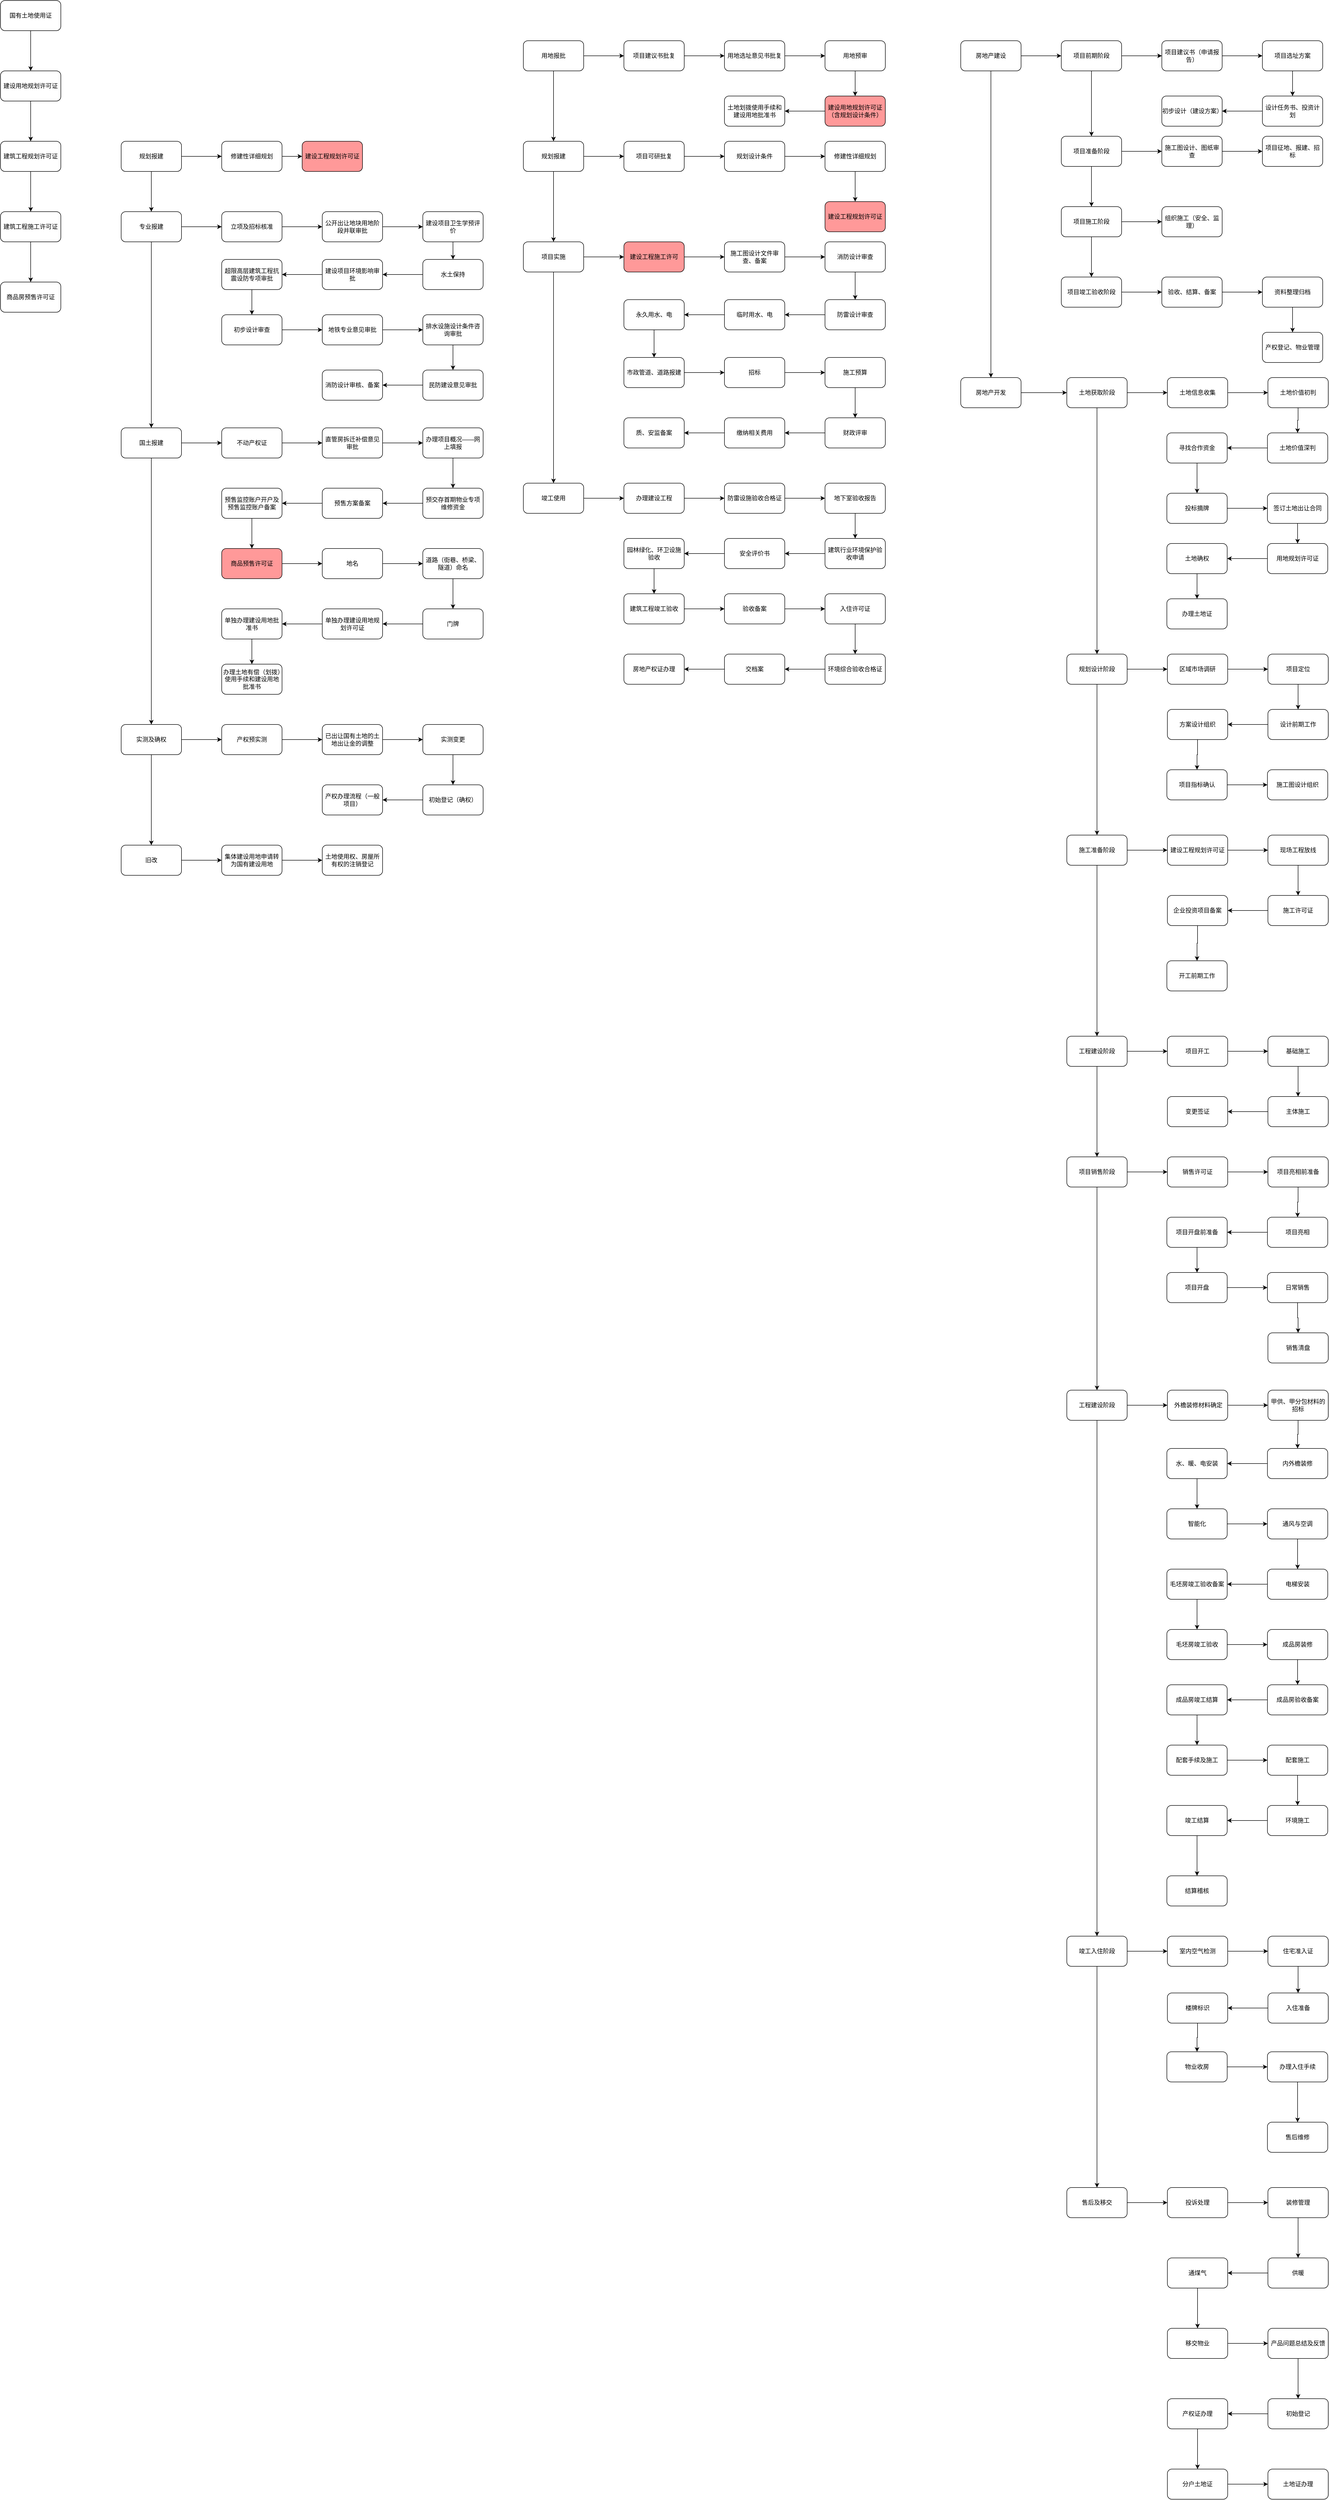 <mxfile version="15.9.6" type="github">
  <diagram id="O_8Gef8bSsG3YyjCZVvP" name="Page-1">
    <mxGraphModel dx="2905" dy="2122" grid="1" gridSize="10" guides="1" tooltips="1" connect="1" arrows="1" fold="1" page="1" pageScale="1" pageWidth="827" pageHeight="1169" math="0" shadow="0">
      <root>
        <mxCell id="0" />
        <mxCell id="1" parent="0" />
        <mxCell id="GTG6F6J4O82Cw8e9boyh-1" value="" style="edgeStyle=orthogonalEdgeStyle;rounded=0;orthogonalLoop=1;jettySize=auto;html=1;" edge="1" parent="1" source="GTG6F6J4O82Cw8e9boyh-3" target="GTG6F6J4O82Cw8e9boyh-5">
          <mxGeometry relative="1" as="geometry" />
        </mxCell>
        <mxCell id="GTG6F6J4O82Cw8e9boyh-2" value="" style="edgeStyle=orthogonalEdgeStyle;rounded=0;orthogonalLoop=1;jettySize=auto;html=1;" edge="1" parent="1" source="GTG6F6J4O82Cw8e9boyh-3" target="GTG6F6J4O82Cw8e9boyh-9">
          <mxGeometry relative="1" as="geometry" />
        </mxCell>
        <mxCell id="GTG6F6J4O82Cw8e9boyh-3" value="规划报建" style="rounded=1;whiteSpace=wrap;html=1;" vertex="1" parent="1">
          <mxGeometry x="-440" y="-760" width="120" height="60" as="geometry" />
        </mxCell>
        <mxCell id="GTG6F6J4O82Cw8e9boyh-4" value="" style="edgeStyle=orthogonalEdgeStyle;rounded=0;orthogonalLoop=1;jettySize=auto;html=1;" edge="1" parent="1" source="GTG6F6J4O82Cw8e9boyh-5" target="GTG6F6J4O82Cw8e9boyh-6">
          <mxGeometry relative="1" as="geometry" />
        </mxCell>
        <mxCell id="GTG6F6J4O82Cw8e9boyh-5" value="修建性详细规划" style="whiteSpace=wrap;html=1;rounded=1;" vertex="1" parent="1">
          <mxGeometry x="-240" y="-760" width="120" height="60" as="geometry" />
        </mxCell>
        <mxCell id="GTG6F6J4O82Cw8e9boyh-6" value="建设工程规划许可证" style="whiteSpace=wrap;html=1;rounded=1;fillColor=#FF9999;" vertex="1" parent="1">
          <mxGeometry x="-80" y="-760" width="120" height="60" as="geometry" />
        </mxCell>
        <mxCell id="GTG6F6J4O82Cw8e9boyh-7" value="" style="edgeStyle=orthogonalEdgeStyle;rounded=0;orthogonalLoop=1;jettySize=auto;html=1;" edge="1" parent="1" source="GTG6F6J4O82Cw8e9boyh-9" target="GTG6F6J4O82Cw8e9boyh-12">
          <mxGeometry relative="1" as="geometry" />
        </mxCell>
        <mxCell id="GTG6F6J4O82Cw8e9boyh-8" value="" style="edgeStyle=orthogonalEdgeStyle;rounded=0;orthogonalLoop=1;jettySize=auto;html=1;" edge="1" parent="1" source="GTG6F6J4O82Cw8e9boyh-9" target="GTG6F6J4O82Cw8e9boyh-14">
          <mxGeometry relative="1" as="geometry" />
        </mxCell>
        <mxCell id="GTG6F6J4O82Cw8e9boyh-9" value="专业报建" style="whiteSpace=wrap;html=1;rounded=1;" vertex="1" parent="1">
          <mxGeometry x="-440" y="-620" width="120" height="60" as="geometry" />
        </mxCell>
        <mxCell id="GTG6F6J4O82Cw8e9boyh-10" value="" style="edgeStyle=orthogonalEdgeStyle;rounded=0;orthogonalLoop=1;jettySize=auto;html=1;" edge="1" parent="1" source="GTG6F6J4O82Cw8e9boyh-12" target="GTG6F6J4O82Cw8e9boyh-35">
          <mxGeometry relative="1" as="geometry" />
        </mxCell>
        <mxCell id="GTG6F6J4O82Cw8e9boyh-11" value="" style="edgeStyle=orthogonalEdgeStyle;rounded=0;orthogonalLoop=1;jettySize=auto;html=1;" edge="1" parent="1" source="GTG6F6J4O82Cw8e9boyh-12" target="GTG6F6J4O82Cw8e9boyh-61">
          <mxGeometry relative="1" as="geometry" />
        </mxCell>
        <mxCell id="GTG6F6J4O82Cw8e9boyh-12" value="国土报建" style="whiteSpace=wrap;html=1;rounded=1;" vertex="1" parent="1">
          <mxGeometry x="-440" y="-190" width="120" height="60" as="geometry" />
        </mxCell>
        <mxCell id="GTG6F6J4O82Cw8e9boyh-13" value="" style="edgeStyle=orthogonalEdgeStyle;rounded=0;orthogonalLoop=1;jettySize=auto;html=1;" edge="1" parent="1" source="GTG6F6J4O82Cw8e9boyh-14" target="GTG6F6J4O82Cw8e9boyh-16">
          <mxGeometry relative="1" as="geometry" />
        </mxCell>
        <mxCell id="GTG6F6J4O82Cw8e9boyh-14" value="立项及招标核准" style="whiteSpace=wrap;html=1;rounded=1;" vertex="1" parent="1">
          <mxGeometry x="-240" y="-620" width="120" height="60" as="geometry" />
        </mxCell>
        <mxCell id="GTG6F6J4O82Cw8e9boyh-15" value="" style="edgeStyle=orthogonalEdgeStyle;rounded=0;orthogonalLoop=1;jettySize=auto;html=1;" edge="1" parent="1" source="GTG6F6J4O82Cw8e9boyh-16" target="GTG6F6J4O82Cw8e9boyh-18">
          <mxGeometry relative="1" as="geometry" />
        </mxCell>
        <mxCell id="GTG6F6J4O82Cw8e9boyh-16" value="公开出让地块用地阶段并联审批" style="whiteSpace=wrap;html=1;rounded=1;" vertex="1" parent="1">
          <mxGeometry x="-40" y="-620" width="120" height="60" as="geometry" />
        </mxCell>
        <mxCell id="GTG6F6J4O82Cw8e9boyh-17" value="" style="edgeStyle=orthogonalEdgeStyle;rounded=0;orthogonalLoop=1;jettySize=auto;html=1;" edge="1" parent="1" source="GTG6F6J4O82Cw8e9boyh-18" target="GTG6F6J4O82Cw8e9boyh-20">
          <mxGeometry relative="1" as="geometry" />
        </mxCell>
        <mxCell id="GTG6F6J4O82Cw8e9boyh-18" value="建设项目卫生学预评价" style="whiteSpace=wrap;html=1;rounded=1;" vertex="1" parent="1">
          <mxGeometry x="160" y="-620" width="120" height="60" as="geometry" />
        </mxCell>
        <mxCell id="GTG6F6J4O82Cw8e9boyh-19" value="" style="edgeStyle=orthogonalEdgeStyle;rounded=0;orthogonalLoop=1;jettySize=auto;html=1;" edge="1" parent="1" source="GTG6F6J4O82Cw8e9boyh-20" target="GTG6F6J4O82Cw8e9boyh-22">
          <mxGeometry relative="1" as="geometry" />
        </mxCell>
        <mxCell id="GTG6F6J4O82Cw8e9boyh-20" value="水土保持" style="whiteSpace=wrap;html=1;rounded=1;" vertex="1" parent="1">
          <mxGeometry x="160" y="-525" width="120" height="60" as="geometry" />
        </mxCell>
        <mxCell id="GTG6F6J4O82Cw8e9boyh-21" value="" style="edgeStyle=orthogonalEdgeStyle;rounded=0;orthogonalLoop=1;jettySize=auto;html=1;" edge="1" parent="1" source="GTG6F6J4O82Cw8e9boyh-22" target="GTG6F6J4O82Cw8e9boyh-24">
          <mxGeometry relative="1" as="geometry" />
        </mxCell>
        <mxCell id="GTG6F6J4O82Cw8e9boyh-22" value="建设项目环境影响审批" style="whiteSpace=wrap;html=1;rounded=1;" vertex="1" parent="1">
          <mxGeometry x="-40" y="-525" width="120" height="60" as="geometry" />
        </mxCell>
        <mxCell id="GTG6F6J4O82Cw8e9boyh-23" value="" style="edgeStyle=orthogonalEdgeStyle;rounded=0;orthogonalLoop=1;jettySize=auto;html=1;" edge="1" parent="1" source="GTG6F6J4O82Cw8e9boyh-24" target="GTG6F6J4O82Cw8e9boyh-26">
          <mxGeometry relative="1" as="geometry" />
        </mxCell>
        <mxCell id="GTG6F6J4O82Cw8e9boyh-24" value="超限高层建筑工程抗震设防专项审批" style="whiteSpace=wrap;html=1;rounded=1;" vertex="1" parent="1">
          <mxGeometry x="-240" y="-525" width="120" height="60" as="geometry" />
        </mxCell>
        <mxCell id="GTG6F6J4O82Cw8e9boyh-25" value="" style="edgeStyle=orthogonalEdgeStyle;rounded=0;orthogonalLoop=1;jettySize=auto;html=1;" edge="1" parent="1" source="GTG6F6J4O82Cw8e9boyh-26" target="GTG6F6J4O82Cw8e9boyh-28">
          <mxGeometry relative="1" as="geometry" />
        </mxCell>
        <mxCell id="GTG6F6J4O82Cw8e9boyh-26" value="初步设计审查" style="whiteSpace=wrap;html=1;rounded=1;" vertex="1" parent="1">
          <mxGeometry x="-240" y="-415" width="120" height="60" as="geometry" />
        </mxCell>
        <mxCell id="GTG6F6J4O82Cw8e9boyh-27" value="" style="edgeStyle=orthogonalEdgeStyle;rounded=0;orthogonalLoop=1;jettySize=auto;html=1;" edge="1" parent="1" source="GTG6F6J4O82Cw8e9boyh-28" target="GTG6F6J4O82Cw8e9boyh-30">
          <mxGeometry relative="1" as="geometry" />
        </mxCell>
        <mxCell id="GTG6F6J4O82Cw8e9boyh-28" value="地铁专业意见审批" style="whiteSpace=wrap;html=1;rounded=1;" vertex="1" parent="1">
          <mxGeometry x="-40" y="-415" width="120" height="60" as="geometry" />
        </mxCell>
        <mxCell id="GTG6F6J4O82Cw8e9boyh-29" value="" style="edgeStyle=orthogonalEdgeStyle;rounded=0;orthogonalLoop=1;jettySize=auto;html=1;" edge="1" parent="1" source="GTG6F6J4O82Cw8e9boyh-30" target="GTG6F6J4O82Cw8e9boyh-32">
          <mxGeometry relative="1" as="geometry" />
        </mxCell>
        <mxCell id="GTG6F6J4O82Cw8e9boyh-30" value="排水设施设计条件咨询审批" style="whiteSpace=wrap;html=1;rounded=1;" vertex="1" parent="1">
          <mxGeometry x="160" y="-415" width="120" height="60" as="geometry" />
        </mxCell>
        <mxCell id="GTG6F6J4O82Cw8e9boyh-31" value="" style="edgeStyle=orthogonalEdgeStyle;rounded=0;orthogonalLoop=1;jettySize=auto;html=1;" edge="1" parent="1" source="GTG6F6J4O82Cw8e9boyh-32" target="GTG6F6J4O82Cw8e9boyh-33">
          <mxGeometry relative="1" as="geometry" />
        </mxCell>
        <mxCell id="GTG6F6J4O82Cw8e9boyh-32" value="民防建设意见审批" style="whiteSpace=wrap;html=1;rounded=1;" vertex="1" parent="1">
          <mxGeometry x="160" y="-305" width="120" height="60" as="geometry" />
        </mxCell>
        <mxCell id="GTG6F6J4O82Cw8e9boyh-33" value="消防设计审核、备案" style="whiteSpace=wrap;html=1;rounded=1;" vertex="1" parent="1">
          <mxGeometry x="-40" y="-305" width="120" height="60" as="geometry" />
        </mxCell>
        <mxCell id="GTG6F6J4O82Cw8e9boyh-34" value="" style="edgeStyle=orthogonalEdgeStyle;rounded=0;orthogonalLoop=1;jettySize=auto;html=1;" edge="1" parent="1" source="GTG6F6J4O82Cw8e9boyh-35" target="GTG6F6J4O82Cw8e9boyh-37">
          <mxGeometry relative="1" as="geometry" />
        </mxCell>
        <mxCell id="GTG6F6J4O82Cw8e9boyh-35" value="不动产权证" style="whiteSpace=wrap;html=1;rounded=1;" vertex="1" parent="1">
          <mxGeometry x="-240" y="-190" width="120" height="60" as="geometry" />
        </mxCell>
        <mxCell id="GTG6F6J4O82Cw8e9boyh-36" value="" style="edgeStyle=orthogonalEdgeStyle;rounded=0;orthogonalLoop=1;jettySize=auto;html=1;" edge="1" parent="1" source="GTG6F6J4O82Cw8e9boyh-37" target="GTG6F6J4O82Cw8e9boyh-39">
          <mxGeometry relative="1" as="geometry" />
        </mxCell>
        <mxCell id="GTG6F6J4O82Cw8e9boyh-37" value="直管房拆迁补偿意见审批" style="whiteSpace=wrap;html=1;rounded=1;" vertex="1" parent="1">
          <mxGeometry x="-40" y="-190" width="120" height="60" as="geometry" />
        </mxCell>
        <mxCell id="GTG6F6J4O82Cw8e9boyh-38" value="" style="edgeStyle=orthogonalEdgeStyle;rounded=0;orthogonalLoop=1;jettySize=auto;html=1;" edge="1" parent="1" source="GTG6F6J4O82Cw8e9boyh-39" target="GTG6F6J4O82Cw8e9boyh-41">
          <mxGeometry relative="1" as="geometry" />
        </mxCell>
        <mxCell id="GTG6F6J4O82Cw8e9boyh-39" value="办理项目概况——网上填报" style="whiteSpace=wrap;html=1;rounded=1;" vertex="1" parent="1">
          <mxGeometry x="160" y="-190" width="120" height="60" as="geometry" />
        </mxCell>
        <mxCell id="GTG6F6J4O82Cw8e9boyh-40" value="" style="edgeStyle=orthogonalEdgeStyle;rounded=0;orthogonalLoop=1;jettySize=auto;html=1;" edge="1" parent="1" source="GTG6F6J4O82Cw8e9boyh-41" target="GTG6F6J4O82Cw8e9boyh-43">
          <mxGeometry relative="1" as="geometry" />
        </mxCell>
        <mxCell id="GTG6F6J4O82Cw8e9boyh-41" value="预交存首期物业专项维修资金" style="whiteSpace=wrap;html=1;rounded=1;" vertex="1" parent="1">
          <mxGeometry x="160" y="-70" width="120" height="60" as="geometry" />
        </mxCell>
        <mxCell id="GTG6F6J4O82Cw8e9boyh-42" value="" style="edgeStyle=orthogonalEdgeStyle;rounded=0;orthogonalLoop=1;jettySize=auto;html=1;" edge="1" parent="1" source="GTG6F6J4O82Cw8e9boyh-43" target="GTG6F6J4O82Cw8e9boyh-45">
          <mxGeometry relative="1" as="geometry" />
        </mxCell>
        <mxCell id="GTG6F6J4O82Cw8e9boyh-43" value="预售方案备案" style="whiteSpace=wrap;html=1;rounded=1;" vertex="1" parent="1">
          <mxGeometry x="-40" y="-70" width="120" height="60" as="geometry" />
        </mxCell>
        <mxCell id="GTG6F6J4O82Cw8e9boyh-44" value="" style="edgeStyle=orthogonalEdgeStyle;rounded=0;orthogonalLoop=1;jettySize=auto;html=1;" edge="1" parent="1" source="GTG6F6J4O82Cw8e9boyh-45" target="GTG6F6J4O82Cw8e9boyh-47">
          <mxGeometry relative="1" as="geometry" />
        </mxCell>
        <mxCell id="GTG6F6J4O82Cw8e9boyh-45" value="预售监控账户开户及预售监控账户备案" style="whiteSpace=wrap;html=1;rounded=1;" vertex="1" parent="1">
          <mxGeometry x="-240" y="-70" width="120" height="60" as="geometry" />
        </mxCell>
        <mxCell id="GTG6F6J4O82Cw8e9boyh-46" value="" style="edgeStyle=orthogonalEdgeStyle;rounded=0;orthogonalLoop=1;jettySize=auto;html=1;" edge="1" parent="1" source="GTG6F6J4O82Cw8e9boyh-47" target="GTG6F6J4O82Cw8e9boyh-49">
          <mxGeometry relative="1" as="geometry" />
        </mxCell>
        <mxCell id="GTG6F6J4O82Cw8e9boyh-47" value="商品预售许可证" style="whiteSpace=wrap;html=1;rounded=1;fillColor=#FF9999;" vertex="1" parent="1">
          <mxGeometry x="-240" y="50" width="120" height="60" as="geometry" />
        </mxCell>
        <mxCell id="GTG6F6J4O82Cw8e9boyh-48" value="" style="edgeStyle=orthogonalEdgeStyle;rounded=0;orthogonalLoop=1;jettySize=auto;html=1;" edge="1" parent="1" source="GTG6F6J4O82Cw8e9boyh-49" target="GTG6F6J4O82Cw8e9boyh-51">
          <mxGeometry relative="1" as="geometry" />
        </mxCell>
        <mxCell id="GTG6F6J4O82Cw8e9boyh-49" value="地名" style="whiteSpace=wrap;html=1;rounded=1;" vertex="1" parent="1">
          <mxGeometry x="-40" y="50" width="120" height="60" as="geometry" />
        </mxCell>
        <mxCell id="GTG6F6J4O82Cw8e9boyh-50" value="" style="edgeStyle=orthogonalEdgeStyle;rounded=0;orthogonalLoop=1;jettySize=auto;html=1;" edge="1" parent="1" source="GTG6F6J4O82Cw8e9boyh-51" target="GTG6F6J4O82Cw8e9boyh-53">
          <mxGeometry relative="1" as="geometry" />
        </mxCell>
        <mxCell id="GTG6F6J4O82Cw8e9boyh-51" value="道路（街巷、桥梁、隧道）命名" style="whiteSpace=wrap;html=1;rounded=1;" vertex="1" parent="1">
          <mxGeometry x="160" y="50" width="120" height="60" as="geometry" />
        </mxCell>
        <mxCell id="GTG6F6J4O82Cw8e9boyh-52" value="" style="edgeStyle=orthogonalEdgeStyle;rounded=0;orthogonalLoop=1;jettySize=auto;html=1;" edge="1" parent="1" source="GTG6F6J4O82Cw8e9boyh-53" target="GTG6F6J4O82Cw8e9boyh-55">
          <mxGeometry relative="1" as="geometry" />
        </mxCell>
        <mxCell id="GTG6F6J4O82Cw8e9boyh-53" value="门牌" style="whiteSpace=wrap;html=1;rounded=1;" vertex="1" parent="1">
          <mxGeometry x="160" y="170" width="120" height="60" as="geometry" />
        </mxCell>
        <mxCell id="GTG6F6J4O82Cw8e9boyh-54" value="" style="edgeStyle=orthogonalEdgeStyle;rounded=0;orthogonalLoop=1;jettySize=auto;html=1;" edge="1" parent="1" source="GTG6F6J4O82Cw8e9boyh-55" target="GTG6F6J4O82Cw8e9boyh-57">
          <mxGeometry relative="1" as="geometry" />
        </mxCell>
        <mxCell id="GTG6F6J4O82Cw8e9boyh-55" value="单独办理建设用地规划许可证" style="whiteSpace=wrap;html=1;rounded=1;" vertex="1" parent="1">
          <mxGeometry x="-40" y="170" width="120" height="60" as="geometry" />
        </mxCell>
        <mxCell id="GTG6F6J4O82Cw8e9boyh-56" value="" style="edgeStyle=orthogonalEdgeStyle;rounded=0;orthogonalLoop=1;jettySize=auto;html=1;" edge="1" parent="1" source="GTG6F6J4O82Cw8e9boyh-57" target="GTG6F6J4O82Cw8e9boyh-58">
          <mxGeometry relative="1" as="geometry" />
        </mxCell>
        <mxCell id="GTG6F6J4O82Cw8e9boyh-57" value="单独办理建设用地批准书" style="whiteSpace=wrap;html=1;rounded=1;" vertex="1" parent="1">
          <mxGeometry x="-240" y="170" width="120" height="60" as="geometry" />
        </mxCell>
        <mxCell id="GTG6F6J4O82Cw8e9boyh-58" value="办理土地有偿（划拨）使用手续和建设用地批准书" style="whiteSpace=wrap;html=1;rounded=1;" vertex="1" parent="1">
          <mxGeometry x="-240" y="280" width="120" height="60" as="geometry" />
        </mxCell>
        <mxCell id="GTG6F6J4O82Cw8e9boyh-59" value="" style="edgeStyle=orthogonalEdgeStyle;rounded=0;orthogonalLoop=1;jettySize=auto;html=1;" edge="1" parent="1" source="GTG6F6J4O82Cw8e9boyh-61" target="GTG6F6J4O82Cw8e9boyh-63">
          <mxGeometry relative="1" as="geometry" />
        </mxCell>
        <mxCell id="GTG6F6J4O82Cw8e9boyh-60" value="" style="edgeStyle=orthogonalEdgeStyle;rounded=0;orthogonalLoop=1;jettySize=auto;html=1;" edge="1" parent="1" source="GTG6F6J4O82Cw8e9boyh-61" target="GTG6F6J4O82Cw8e9boyh-72">
          <mxGeometry relative="1" as="geometry" />
        </mxCell>
        <mxCell id="GTG6F6J4O82Cw8e9boyh-61" value="实测及确权" style="whiteSpace=wrap;html=1;rounded=1;" vertex="1" parent="1">
          <mxGeometry x="-440" y="400" width="120" height="60" as="geometry" />
        </mxCell>
        <mxCell id="GTG6F6J4O82Cw8e9boyh-62" value="" style="edgeStyle=orthogonalEdgeStyle;rounded=0;orthogonalLoop=1;jettySize=auto;html=1;" edge="1" parent="1" source="GTG6F6J4O82Cw8e9boyh-63" target="GTG6F6J4O82Cw8e9boyh-65">
          <mxGeometry relative="1" as="geometry" />
        </mxCell>
        <mxCell id="GTG6F6J4O82Cw8e9boyh-63" value="产权预实测" style="whiteSpace=wrap;html=1;rounded=1;" vertex="1" parent="1">
          <mxGeometry x="-240" y="400" width="120" height="60" as="geometry" />
        </mxCell>
        <mxCell id="GTG6F6J4O82Cw8e9boyh-64" value="" style="edgeStyle=orthogonalEdgeStyle;rounded=0;orthogonalLoop=1;jettySize=auto;html=1;" edge="1" parent="1" source="GTG6F6J4O82Cw8e9boyh-65" target="GTG6F6J4O82Cw8e9boyh-67">
          <mxGeometry relative="1" as="geometry" />
        </mxCell>
        <mxCell id="GTG6F6J4O82Cw8e9boyh-65" value="已出让国有土地的土地出让金的调整" style="whiteSpace=wrap;html=1;rounded=1;" vertex="1" parent="1">
          <mxGeometry x="-40" y="400" width="120" height="60" as="geometry" />
        </mxCell>
        <mxCell id="GTG6F6J4O82Cw8e9boyh-66" value="" style="edgeStyle=orthogonalEdgeStyle;rounded=0;orthogonalLoop=1;jettySize=auto;html=1;" edge="1" parent="1" source="GTG6F6J4O82Cw8e9boyh-67" target="GTG6F6J4O82Cw8e9boyh-69">
          <mxGeometry relative="1" as="geometry" />
        </mxCell>
        <mxCell id="GTG6F6J4O82Cw8e9boyh-67" value="实测变更" style="whiteSpace=wrap;html=1;rounded=1;" vertex="1" parent="1">
          <mxGeometry x="160" y="400" width="120" height="60" as="geometry" />
        </mxCell>
        <mxCell id="GTG6F6J4O82Cw8e9boyh-68" value="" style="edgeStyle=orthogonalEdgeStyle;rounded=0;orthogonalLoop=1;jettySize=auto;html=1;" edge="1" parent="1" source="GTG6F6J4O82Cw8e9boyh-69" target="GTG6F6J4O82Cw8e9boyh-70">
          <mxGeometry relative="1" as="geometry" />
        </mxCell>
        <mxCell id="GTG6F6J4O82Cw8e9boyh-69" value="初始登记（确权）" style="whiteSpace=wrap;html=1;rounded=1;" vertex="1" parent="1">
          <mxGeometry x="160" y="520" width="120" height="60" as="geometry" />
        </mxCell>
        <mxCell id="GTG6F6J4O82Cw8e9boyh-70" value="产权办理流程（一般项目）" style="whiteSpace=wrap;html=1;rounded=1;" vertex="1" parent="1">
          <mxGeometry x="-40" y="520" width="120" height="60" as="geometry" />
        </mxCell>
        <mxCell id="GTG6F6J4O82Cw8e9boyh-71" value="" style="edgeStyle=orthogonalEdgeStyle;rounded=0;orthogonalLoop=1;jettySize=auto;html=1;" edge="1" parent="1" source="GTG6F6J4O82Cw8e9boyh-72" target="GTG6F6J4O82Cw8e9boyh-74">
          <mxGeometry relative="1" as="geometry" />
        </mxCell>
        <mxCell id="GTG6F6J4O82Cw8e9boyh-72" value="旧改" style="whiteSpace=wrap;html=1;rounded=1;" vertex="1" parent="1">
          <mxGeometry x="-440" y="640" width="120" height="60" as="geometry" />
        </mxCell>
        <mxCell id="GTG6F6J4O82Cw8e9boyh-73" value="" style="edgeStyle=orthogonalEdgeStyle;rounded=0;orthogonalLoop=1;jettySize=auto;html=1;" edge="1" parent="1" source="GTG6F6J4O82Cw8e9boyh-74" target="GTG6F6J4O82Cw8e9boyh-75">
          <mxGeometry relative="1" as="geometry" />
        </mxCell>
        <mxCell id="GTG6F6J4O82Cw8e9boyh-74" value="集体建设用地申请转为国有建设用地" style="whiteSpace=wrap;html=1;rounded=1;" vertex="1" parent="1">
          <mxGeometry x="-240" y="640" width="120" height="60" as="geometry" />
        </mxCell>
        <mxCell id="GTG6F6J4O82Cw8e9boyh-75" value="土地使用权、房屋所有权的注销登记" style="whiteSpace=wrap;html=1;rounded=1;" vertex="1" parent="1">
          <mxGeometry x="-40" y="640" width="120" height="60" as="geometry" />
        </mxCell>
        <mxCell id="GTG6F6J4O82Cw8e9boyh-78" value="" style="edgeStyle=orthogonalEdgeStyle;rounded=0;orthogonalLoop=1;jettySize=auto;html=1;" edge="1" parent="1" source="GTG6F6J4O82Cw8e9boyh-76" target="GTG6F6J4O82Cw8e9boyh-77">
          <mxGeometry relative="1" as="geometry" />
        </mxCell>
        <mxCell id="GTG6F6J4O82Cw8e9boyh-76" value="国有土地使用证" style="rounded=1;whiteSpace=wrap;html=1;" vertex="1" parent="1">
          <mxGeometry x="-680" y="-1040" width="120" height="60" as="geometry" />
        </mxCell>
        <mxCell id="GTG6F6J4O82Cw8e9boyh-80" value="" style="edgeStyle=orthogonalEdgeStyle;rounded=0;orthogonalLoop=1;jettySize=auto;html=1;" edge="1" parent="1" source="GTG6F6J4O82Cw8e9boyh-77" target="GTG6F6J4O82Cw8e9boyh-79">
          <mxGeometry relative="1" as="geometry" />
        </mxCell>
        <mxCell id="GTG6F6J4O82Cw8e9boyh-77" value="建设用地规划许可证" style="whiteSpace=wrap;html=1;rounded=1;" vertex="1" parent="1">
          <mxGeometry x="-680" y="-900" width="120" height="60" as="geometry" />
        </mxCell>
        <mxCell id="GTG6F6J4O82Cw8e9boyh-82" value="" style="edgeStyle=orthogonalEdgeStyle;rounded=0;orthogonalLoop=1;jettySize=auto;html=1;" edge="1" parent="1" source="GTG6F6J4O82Cw8e9boyh-79" target="GTG6F6J4O82Cw8e9boyh-81">
          <mxGeometry relative="1" as="geometry" />
        </mxCell>
        <mxCell id="GTG6F6J4O82Cw8e9boyh-79" value="建筑工程规划许可证" style="whiteSpace=wrap;html=1;rounded=1;" vertex="1" parent="1">
          <mxGeometry x="-680" y="-760" width="120" height="60" as="geometry" />
        </mxCell>
        <mxCell id="GTG6F6J4O82Cw8e9boyh-84" value="" style="edgeStyle=orthogonalEdgeStyle;rounded=0;orthogonalLoop=1;jettySize=auto;html=1;" edge="1" parent="1" source="GTG6F6J4O82Cw8e9boyh-81" target="GTG6F6J4O82Cw8e9boyh-83">
          <mxGeometry relative="1" as="geometry" />
        </mxCell>
        <mxCell id="GTG6F6J4O82Cw8e9boyh-81" value="建筑工程施工许可证" style="whiteSpace=wrap;html=1;rounded=1;" vertex="1" parent="1">
          <mxGeometry x="-680" y="-620" width="120" height="60" as="geometry" />
        </mxCell>
        <mxCell id="GTG6F6J4O82Cw8e9boyh-83" value="商品房预售许可证" style="whiteSpace=wrap;html=1;rounded=1;" vertex="1" parent="1">
          <mxGeometry x="-680" y="-480" width="120" height="60" as="geometry" />
        </mxCell>
        <mxCell id="GTG6F6J4O82Cw8e9boyh-87" value="" style="edgeStyle=orthogonalEdgeStyle;rounded=0;orthogonalLoop=1;jettySize=auto;html=1;" edge="1" parent="1" source="GTG6F6J4O82Cw8e9boyh-85" target="GTG6F6J4O82Cw8e9boyh-86">
          <mxGeometry relative="1" as="geometry" />
        </mxCell>
        <mxCell id="GTG6F6J4O82Cw8e9boyh-97" value="" style="edgeStyle=orthogonalEdgeStyle;rounded=0;orthogonalLoop=1;jettySize=auto;html=1;" edge="1" parent="1" source="GTG6F6J4O82Cw8e9boyh-85" target="GTG6F6J4O82Cw8e9boyh-96">
          <mxGeometry relative="1" as="geometry" />
        </mxCell>
        <mxCell id="GTG6F6J4O82Cw8e9boyh-85" value="用地报批" style="rounded=1;whiteSpace=wrap;html=1;" vertex="1" parent="1">
          <mxGeometry x="360" y="-960" width="120" height="60" as="geometry" />
        </mxCell>
        <mxCell id="GTG6F6J4O82Cw8e9boyh-89" value="" style="edgeStyle=orthogonalEdgeStyle;rounded=0;orthogonalLoop=1;jettySize=auto;html=1;" edge="1" parent="1" source="GTG6F6J4O82Cw8e9boyh-86" target="GTG6F6J4O82Cw8e9boyh-88">
          <mxGeometry relative="1" as="geometry" />
        </mxCell>
        <mxCell id="GTG6F6J4O82Cw8e9boyh-86" value="项目建议书批复" style="whiteSpace=wrap;html=1;rounded=1;" vertex="1" parent="1">
          <mxGeometry x="560" y="-960" width="120" height="60" as="geometry" />
        </mxCell>
        <mxCell id="GTG6F6J4O82Cw8e9boyh-91" value="" style="edgeStyle=orthogonalEdgeStyle;rounded=0;orthogonalLoop=1;jettySize=auto;html=1;" edge="1" parent="1" source="GTG6F6J4O82Cw8e9boyh-88" target="GTG6F6J4O82Cw8e9boyh-90">
          <mxGeometry relative="1" as="geometry" />
        </mxCell>
        <mxCell id="GTG6F6J4O82Cw8e9boyh-88" value="用地选址意见书批复" style="whiteSpace=wrap;html=1;rounded=1;" vertex="1" parent="1">
          <mxGeometry x="760" y="-960" width="120" height="60" as="geometry" />
        </mxCell>
        <mxCell id="GTG6F6J4O82Cw8e9boyh-93" value="" style="edgeStyle=orthogonalEdgeStyle;rounded=0;orthogonalLoop=1;jettySize=auto;html=1;" edge="1" parent="1" source="GTG6F6J4O82Cw8e9boyh-90" target="GTG6F6J4O82Cw8e9boyh-92">
          <mxGeometry relative="1" as="geometry" />
        </mxCell>
        <mxCell id="GTG6F6J4O82Cw8e9boyh-90" value="用地预审" style="whiteSpace=wrap;html=1;rounded=1;" vertex="1" parent="1">
          <mxGeometry x="960" y="-960" width="120" height="60" as="geometry" />
        </mxCell>
        <mxCell id="GTG6F6J4O82Cw8e9boyh-95" value="" style="edgeStyle=orthogonalEdgeStyle;rounded=0;orthogonalLoop=1;jettySize=auto;html=1;" edge="1" parent="1" source="GTG6F6J4O82Cw8e9boyh-92" target="GTG6F6J4O82Cw8e9boyh-94">
          <mxGeometry relative="1" as="geometry" />
        </mxCell>
        <mxCell id="GTG6F6J4O82Cw8e9boyh-92" value="建设用地规划许可证（含规划设计条件）" style="whiteSpace=wrap;html=1;rounded=1;fillColor=#FF9999;" vertex="1" parent="1">
          <mxGeometry x="960" y="-850" width="120" height="60" as="geometry" />
        </mxCell>
        <mxCell id="GTG6F6J4O82Cw8e9boyh-94" value="土地划拨使用手续和建设用地批准书" style="whiteSpace=wrap;html=1;rounded=1;" vertex="1" parent="1">
          <mxGeometry x="760" y="-850" width="120" height="60" as="geometry" />
        </mxCell>
        <mxCell id="GTG6F6J4O82Cw8e9boyh-99" value="" style="edgeStyle=orthogonalEdgeStyle;rounded=0;orthogonalLoop=1;jettySize=auto;html=1;" edge="1" parent="1" source="GTG6F6J4O82Cw8e9boyh-96" target="GTG6F6J4O82Cw8e9boyh-98">
          <mxGeometry relative="1" as="geometry" />
        </mxCell>
        <mxCell id="GTG6F6J4O82Cw8e9boyh-109" value="" style="edgeStyle=orthogonalEdgeStyle;rounded=0;orthogonalLoop=1;jettySize=auto;html=1;" edge="1" parent="1" source="GTG6F6J4O82Cw8e9boyh-96" target="GTG6F6J4O82Cw8e9boyh-108">
          <mxGeometry relative="1" as="geometry" />
        </mxCell>
        <mxCell id="GTG6F6J4O82Cw8e9boyh-96" value="规划报建" style="whiteSpace=wrap;html=1;rounded=1;" vertex="1" parent="1">
          <mxGeometry x="360" y="-760" width="120" height="60" as="geometry" />
        </mxCell>
        <mxCell id="GTG6F6J4O82Cw8e9boyh-101" value="" style="edgeStyle=orthogonalEdgeStyle;rounded=0;orthogonalLoop=1;jettySize=auto;html=1;" edge="1" parent="1" source="GTG6F6J4O82Cw8e9boyh-98" target="GTG6F6J4O82Cw8e9boyh-100">
          <mxGeometry relative="1" as="geometry" />
        </mxCell>
        <mxCell id="GTG6F6J4O82Cw8e9boyh-98" value="项目可研批复" style="whiteSpace=wrap;html=1;rounded=1;" vertex="1" parent="1">
          <mxGeometry x="560" y="-760" width="120" height="60" as="geometry" />
        </mxCell>
        <mxCell id="GTG6F6J4O82Cw8e9boyh-103" value="" style="edgeStyle=orthogonalEdgeStyle;rounded=0;orthogonalLoop=1;jettySize=auto;html=1;" edge="1" parent="1" source="GTG6F6J4O82Cw8e9boyh-100" target="GTG6F6J4O82Cw8e9boyh-102">
          <mxGeometry relative="1" as="geometry" />
        </mxCell>
        <mxCell id="GTG6F6J4O82Cw8e9boyh-100" value="规划设计条件" style="whiteSpace=wrap;html=1;rounded=1;" vertex="1" parent="1">
          <mxGeometry x="760" y="-760" width="120" height="60" as="geometry" />
        </mxCell>
        <mxCell id="GTG6F6J4O82Cw8e9boyh-105" value="" style="edgeStyle=orthogonalEdgeStyle;rounded=0;orthogonalLoop=1;jettySize=auto;html=1;" edge="1" parent="1" source="GTG6F6J4O82Cw8e9boyh-102" target="GTG6F6J4O82Cw8e9boyh-104">
          <mxGeometry relative="1" as="geometry" />
        </mxCell>
        <mxCell id="GTG6F6J4O82Cw8e9boyh-102" value="修建性详细规划" style="whiteSpace=wrap;html=1;rounded=1;" vertex="1" parent="1">
          <mxGeometry x="960" y="-760" width="120" height="60" as="geometry" />
        </mxCell>
        <mxCell id="GTG6F6J4O82Cw8e9boyh-104" value="建设工程规划许可证" style="whiteSpace=wrap;html=1;rounded=1;fillColor=#FF9999;" vertex="1" parent="1">
          <mxGeometry x="960" y="-640" width="120" height="60" as="geometry" />
        </mxCell>
        <mxCell id="GTG6F6J4O82Cw8e9boyh-111" value="" style="edgeStyle=orthogonalEdgeStyle;rounded=0;orthogonalLoop=1;jettySize=auto;html=1;" edge="1" parent="1" source="GTG6F6J4O82Cw8e9boyh-108" target="GTG6F6J4O82Cw8e9boyh-110">
          <mxGeometry relative="1" as="geometry" />
        </mxCell>
        <mxCell id="GTG6F6J4O82Cw8e9boyh-135" value="" style="edgeStyle=orthogonalEdgeStyle;rounded=0;orthogonalLoop=1;jettySize=auto;html=1;" edge="1" parent="1" source="GTG6F6J4O82Cw8e9boyh-108" target="GTG6F6J4O82Cw8e9boyh-134">
          <mxGeometry relative="1" as="geometry" />
        </mxCell>
        <mxCell id="GTG6F6J4O82Cw8e9boyh-108" value="项目实施" style="whiteSpace=wrap;html=1;rounded=1;" vertex="1" parent="1">
          <mxGeometry x="360" y="-560" width="120" height="60" as="geometry" />
        </mxCell>
        <mxCell id="GTG6F6J4O82Cw8e9boyh-113" value="" style="edgeStyle=orthogonalEdgeStyle;rounded=0;orthogonalLoop=1;jettySize=auto;html=1;" edge="1" parent="1" source="GTG6F6J4O82Cw8e9boyh-110" target="GTG6F6J4O82Cw8e9boyh-112">
          <mxGeometry relative="1" as="geometry" />
        </mxCell>
        <mxCell id="GTG6F6J4O82Cw8e9boyh-110" value="建设工程施工许可" style="whiteSpace=wrap;html=1;rounded=1;fillColor=#FF9999;" vertex="1" parent="1">
          <mxGeometry x="560" y="-560" width="120" height="60" as="geometry" />
        </mxCell>
        <mxCell id="GTG6F6J4O82Cw8e9boyh-115" value="" style="edgeStyle=orthogonalEdgeStyle;rounded=0;orthogonalLoop=1;jettySize=auto;html=1;" edge="1" parent="1" source="GTG6F6J4O82Cw8e9boyh-112" target="GTG6F6J4O82Cw8e9boyh-114">
          <mxGeometry relative="1" as="geometry" />
        </mxCell>
        <mxCell id="GTG6F6J4O82Cw8e9boyh-112" value="施工图设计文件审查、备案" style="whiteSpace=wrap;html=1;rounded=1;" vertex="1" parent="1">
          <mxGeometry x="760" y="-560" width="120" height="60" as="geometry" />
        </mxCell>
        <mxCell id="GTG6F6J4O82Cw8e9boyh-117" value="" style="edgeStyle=orthogonalEdgeStyle;rounded=0;orthogonalLoop=1;jettySize=auto;html=1;" edge="1" parent="1" source="GTG6F6J4O82Cw8e9boyh-114" target="GTG6F6J4O82Cw8e9boyh-116">
          <mxGeometry relative="1" as="geometry" />
        </mxCell>
        <mxCell id="GTG6F6J4O82Cw8e9boyh-114" value="消防设计审查" style="whiteSpace=wrap;html=1;rounded=1;" vertex="1" parent="1">
          <mxGeometry x="960" y="-560" width="120" height="60" as="geometry" />
        </mxCell>
        <mxCell id="GTG6F6J4O82Cw8e9boyh-119" value="" style="edgeStyle=orthogonalEdgeStyle;rounded=0;orthogonalLoop=1;jettySize=auto;html=1;" edge="1" parent="1" source="GTG6F6J4O82Cw8e9boyh-116" target="GTG6F6J4O82Cw8e9boyh-118">
          <mxGeometry relative="1" as="geometry" />
        </mxCell>
        <mxCell id="GTG6F6J4O82Cw8e9boyh-116" value="防雷设计审查" style="whiteSpace=wrap;html=1;rounded=1;" vertex="1" parent="1">
          <mxGeometry x="960" y="-445" width="120" height="60" as="geometry" />
        </mxCell>
        <mxCell id="GTG6F6J4O82Cw8e9boyh-121" value="" style="edgeStyle=orthogonalEdgeStyle;rounded=0;orthogonalLoop=1;jettySize=auto;html=1;" edge="1" parent="1" source="GTG6F6J4O82Cw8e9boyh-118" target="GTG6F6J4O82Cw8e9boyh-120">
          <mxGeometry relative="1" as="geometry" />
        </mxCell>
        <mxCell id="GTG6F6J4O82Cw8e9boyh-118" value="临时用水、电" style="whiteSpace=wrap;html=1;rounded=1;" vertex="1" parent="1">
          <mxGeometry x="760" y="-445" width="120" height="60" as="geometry" />
        </mxCell>
        <mxCell id="GTG6F6J4O82Cw8e9boyh-123" value="" style="edgeStyle=orthogonalEdgeStyle;rounded=0;orthogonalLoop=1;jettySize=auto;html=1;" edge="1" parent="1" source="GTG6F6J4O82Cw8e9boyh-120" target="GTG6F6J4O82Cw8e9boyh-122">
          <mxGeometry relative="1" as="geometry" />
        </mxCell>
        <mxCell id="GTG6F6J4O82Cw8e9boyh-120" value="永久用水、电" style="whiteSpace=wrap;html=1;rounded=1;" vertex="1" parent="1">
          <mxGeometry x="560" y="-445" width="120" height="60" as="geometry" />
        </mxCell>
        <mxCell id="GTG6F6J4O82Cw8e9boyh-125" value="" style="edgeStyle=orthogonalEdgeStyle;rounded=0;orthogonalLoop=1;jettySize=auto;html=1;" edge="1" parent="1" source="GTG6F6J4O82Cw8e9boyh-122" target="GTG6F6J4O82Cw8e9boyh-124">
          <mxGeometry relative="1" as="geometry" />
        </mxCell>
        <mxCell id="GTG6F6J4O82Cw8e9boyh-122" value="市政管道、道路报建" style="whiteSpace=wrap;html=1;rounded=1;" vertex="1" parent="1">
          <mxGeometry x="560" y="-330" width="120" height="60" as="geometry" />
        </mxCell>
        <mxCell id="GTG6F6J4O82Cw8e9boyh-127" value="" style="edgeStyle=orthogonalEdgeStyle;rounded=0;orthogonalLoop=1;jettySize=auto;html=1;" edge="1" parent="1" source="GTG6F6J4O82Cw8e9boyh-124" target="GTG6F6J4O82Cw8e9boyh-126">
          <mxGeometry relative="1" as="geometry" />
        </mxCell>
        <mxCell id="GTG6F6J4O82Cw8e9boyh-124" value="招标" style="whiteSpace=wrap;html=1;rounded=1;" vertex="1" parent="1">
          <mxGeometry x="760" y="-330" width="120" height="60" as="geometry" />
        </mxCell>
        <mxCell id="GTG6F6J4O82Cw8e9boyh-129" value="" style="edgeStyle=orthogonalEdgeStyle;rounded=0;orthogonalLoop=1;jettySize=auto;html=1;" edge="1" parent="1" source="GTG6F6J4O82Cw8e9boyh-126" target="GTG6F6J4O82Cw8e9boyh-128">
          <mxGeometry relative="1" as="geometry" />
        </mxCell>
        <mxCell id="GTG6F6J4O82Cw8e9boyh-126" value="施工预算" style="whiteSpace=wrap;html=1;rounded=1;" vertex="1" parent="1">
          <mxGeometry x="960" y="-330" width="120" height="60" as="geometry" />
        </mxCell>
        <mxCell id="GTG6F6J4O82Cw8e9boyh-131" value="" style="edgeStyle=orthogonalEdgeStyle;rounded=0;orthogonalLoop=1;jettySize=auto;html=1;" edge="1" parent="1" source="GTG6F6J4O82Cw8e9boyh-128" target="GTG6F6J4O82Cw8e9boyh-130">
          <mxGeometry relative="1" as="geometry" />
        </mxCell>
        <mxCell id="GTG6F6J4O82Cw8e9boyh-128" value="财政评审" style="whiteSpace=wrap;html=1;rounded=1;" vertex="1" parent="1">
          <mxGeometry x="960" y="-210" width="120" height="60" as="geometry" />
        </mxCell>
        <mxCell id="GTG6F6J4O82Cw8e9boyh-133" value="" style="edgeStyle=orthogonalEdgeStyle;rounded=0;orthogonalLoop=1;jettySize=auto;html=1;" edge="1" parent="1" source="GTG6F6J4O82Cw8e9boyh-130" target="GTG6F6J4O82Cw8e9boyh-132">
          <mxGeometry relative="1" as="geometry" />
        </mxCell>
        <mxCell id="GTG6F6J4O82Cw8e9boyh-130" value="缴纳相关费用" style="whiteSpace=wrap;html=1;rounded=1;" vertex="1" parent="1">
          <mxGeometry x="760" y="-210" width="120" height="60" as="geometry" />
        </mxCell>
        <mxCell id="GTG6F6J4O82Cw8e9boyh-132" value="质、安监备案" style="whiteSpace=wrap;html=1;rounded=1;" vertex="1" parent="1">
          <mxGeometry x="560" y="-210" width="120" height="60" as="geometry" />
        </mxCell>
        <mxCell id="GTG6F6J4O82Cw8e9boyh-137" value="" style="edgeStyle=orthogonalEdgeStyle;rounded=0;orthogonalLoop=1;jettySize=auto;html=1;" edge="1" parent="1" source="GTG6F6J4O82Cw8e9boyh-134" target="GTG6F6J4O82Cw8e9boyh-136">
          <mxGeometry relative="1" as="geometry" />
        </mxCell>
        <mxCell id="GTG6F6J4O82Cw8e9boyh-134" value="竣工使用" style="whiteSpace=wrap;html=1;rounded=1;" vertex="1" parent="1">
          <mxGeometry x="360" y="-80" width="120" height="60" as="geometry" />
        </mxCell>
        <mxCell id="GTG6F6J4O82Cw8e9boyh-139" value="" style="edgeStyle=orthogonalEdgeStyle;rounded=0;orthogonalLoop=1;jettySize=auto;html=1;" edge="1" parent="1" source="GTG6F6J4O82Cw8e9boyh-136" target="GTG6F6J4O82Cw8e9boyh-138">
          <mxGeometry relative="1" as="geometry" />
        </mxCell>
        <mxCell id="GTG6F6J4O82Cw8e9boyh-136" value="办理建设工程" style="whiteSpace=wrap;html=1;rounded=1;" vertex="1" parent="1">
          <mxGeometry x="560" y="-80" width="120" height="60" as="geometry" />
        </mxCell>
        <mxCell id="GTG6F6J4O82Cw8e9boyh-141" value="" style="edgeStyle=orthogonalEdgeStyle;rounded=0;orthogonalLoop=1;jettySize=auto;html=1;" edge="1" parent="1" source="GTG6F6J4O82Cw8e9boyh-138" target="GTG6F6J4O82Cw8e9boyh-140">
          <mxGeometry relative="1" as="geometry" />
        </mxCell>
        <mxCell id="GTG6F6J4O82Cw8e9boyh-138" value="防雷设施验收合格证" style="whiteSpace=wrap;html=1;rounded=1;" vertex="1" parent="1">
          <mxGeometry x="760" y="-80" width="120" height="60" as="geometry" />
        </mxCell>
        <mxCell id="GTG6F6J4O82Cw8e9boyh-143" value="" style="edgeStyle=orthogonalEdgeStyle;rounded=0;orthogonalLoop=1;jettySize=auto;html=1;" edge="1" parent="1" source="GTG6F6J4O82Cw8e9boyh-140" target="GTG6F6J4O82Cw8e9boyh-142">
          <mxGeometry relative="1" as="geometry" />
        </mxCell>
        <mxCell id="GTG6F6J4O82Cw8e9boyh-140" value="地下室验收报告" style="whiteSpace=wrap;html=1;rounded=1;" vertex="1" parent="1">
          <mxGeometry x="960" y="-80" width="120" height="60" as="geometry" />
        </mxCell>
        <mxCell id="GTG6F6J4O82Cw8e9boyh-145" value="" style="edgeStyle=orthogonalEdgeStyle;rounded=0;orthogonalLoop=1;jettySize=auto;html=1;" edge="1" parent="1" source="GTG6F6J4O82Cw8e9boyh-142" target="GTG6F6J4O82Cw8e9boyh-144">
          <mxGeometry relative="1" as="geometry" />
        </mxCell>
        <mxCell id="GTG6F6J4O82Cw8e9boyh-142" value="建筑行业环境保护验收申请" style="whiteSpace=wrap;html=1;rounded=1;" vertex="1" parent="1">
          <mxGeometry x="960" y="30" width="120" height="60" as="geometry" />
        </mxCell>
        <mxCell id="GTG6F6J4O82Cw8e9boyh-147" value="" style="edgeStyle=orthogonalEdgeStyle;rounded=0;orthogonalLoop=1;jettySize=auto;html=1;" edge="1" parent="1" source="GTG6F6J4O82Cw8e9boyh-144" target="GTG6F6J4O82Cw8e9boyh-146">
          <mxGeometry relative="1" as="geometry" />
        </mxCell>
        <mxCell id="GTG6F6J4O82Cw8e9boyh-144" value="安全评价书" style="whiteSpace=wrap;html=1;rounded=1;" vertex="1" parent="1">
          <mxGeometry x="760" y="30" width="120" height="60" as="geometry" />
        </mxCell>
        <mxCell id="GTG6F6J4O82Cw8e9boyh-149" value="" style="edgeStyle=orthogonalEdgeStyle;rounded=0;orthogonalLoop=1;jettySize=auto;html=1;" edge="1" parent="1" source="GTG6F6J4O82Cw8e9boyh-146" target="GTG6F6J4O82Cw8e9boyh-148">
          <mxGeometry relative="1" as="geometry" />
        </mxCell>
        <mxCell id="GTG6F6J4O82Cw8e9boyh-146" value="园林绿化、环卫设施验收" style="whiteSpace=wrap;html=1;rounded=1;" vertex="1" parent="1">
          <mxGeometry x="560" y="30" width="120" height="60" as="geometry" />
        </mxCell>
        <mxCell id="GTG6F6J4O82Cw8e9boyh-151" value="" style="edgeStyle=orthogonalEdgeStyle;rounded=0;orthogonalLoop=1;jettySize=auto;html=1;" edge="1" parent="1" source="GTG6F6J4O82Cw8e9boyh-148" target="GTG6F6J4O82Cw8e9boyh-150">
          <mxGeometry relative="1" as="geometry" />
        </mxCell>
        <mxCell id="GTG6F6J4O82Cw8e9boyh-148" value="建筑工程竣工验收" style="whiteSpace=wrap;html=1;rounded=1;" vertex="1" parent="1">
          <mxGeometry x="560" y="140" width="120" height="60" as="geometry" />
        </mxCell>
        <mxCell id="GTG6F6J4O82Cw8e9boyh-153" value="" style="edgeStyle=orthogonalEdgeStyle;rounded=0;orthogonalLoop=1;jettySize=auto;html=1;" edge="1" parent="1" source="GTG6F6J4O82Cw8e9boyh-150" target="GTG6F6J4O82Cw8e9boyh-152">
          <mxGeometry relative="1" as="geometry" />
        </mxCell>
        <mxCell id="GTG6F6J4O82Cw8e9boyh-150" value="验收备案" style="whiteSpace=wrap;html=1;rounded=1;" vertex="1" parent="1">
          <mxGeometry x="760" y="140" width="120" height="60" as="geometry" />
        </mxCell>
        <mxCell id="GTG6F6J4O82Cw8e9boyh-155" value="" style="edgeStyle=orthogonalEdgeStyle;rounded=0;orthogonalLoop=1;jettySize=auto;html=1;" edge="1" parent="1" source="GTG6F6J4O82Cw8e9boyh-152" target="GTG6F6J4O82Cw8e9boyh-154">
          <mxGeometry relative="1" as="geometry" />
        </mxCell>
        <mxCell id="GTG6F6J4O82Cw8e9boyh-152" value="入住许可证" style="whiteSpace=wrap;html=1;rounded=1;" vertex="1" parent="1">
          <mxGeometry x="960" y="140" width="120" height="60" as="geometry" />
        </mxCell>
        <mxCell id="GTG6F6J4O82Cw8e9boyh-157" value="" style="edgeStyle=orthogonalEdgeStyle;rounded=0;orthogonalLoop=1;jettySize=auto;html=1;" edge="1" parent="1" source="GTG6F6J4O82Cw8e9boyh-154" target="GTG6F6J4O82Cw8e9boyh-156">
          <mxGeometry relative="1" as="geometry" />
        </mxCell>
        <mxCell id="GTG6F6J4O82Cw8e9boyh-154" value="环境综合验收合格证" style="whiteSpace=wrap;html=1;rounded=1;" vertex="1" parent="1">
          <mxGeometry x="960" y="260" width="120" height="60" as="geometry" />
        </mxCell>
        <mxCell id="GTG6F6J4O82Cw8e9boyh-159" value="" style="edgeStyle=orthogonalEdgeStyle;rounded=0;orthogonalLoop=1;jettySize=auto;html=1;" edge="1" parent="1" source="GTG6F6J4O82Cw8e9boyh-156" target="GTG6F6J4O82Cw8e9boyh-158">
          <mxGeometry relative="1" as="geometry" />
        </mxCell>
        <mxCell id="GTG6F6J4O82Cw8e9boyh-156" value="交档案" style="whiteSpace=wrap;html=1;rounded=1;" vertex="1" parent="1">
          <mxGeometry x="760" y="260" width="120" height="60" as="geometry" />
        </mxCell>
        <mxCell id="GTG6F6J4O82Cw8e9boyh-158" value="房地产权证办理" style="whiteSpace=wrap;html=1;rounded=1;" vertex="1" parent="1">
          <mxGeometry x="560" y="260" width="120" height="60" as="geometry" />
        </mxCell>
        <mxCell id="GTG6F6J4O82Cw8e9boyh-162" value="" style="edgeStyle=orthogonalEdgeStyle;rounded=0;orthogonalLoop=1;jettySize=auto;html=1;" edge="1" parent="1" source="GTG6F6J4O82Cw8e9boyh-160" target="GTG6F6J4O82Cw8e9boyh-161">
          <mxGeometry relative="1" as="geometry" />
        </mxCell>
        <mxCell id="GTG6F6J4O82Cw8e9boyh-231" value="" style="edgeStyle=orthogonalEdgeStyle;rounded=0;orthogonalLoop=1;jettySize=auto;html=1;entryX=0.5;entryY=0;entryDx=0;entryDy=0;" edge="1" parent="1" source="GTG6F6J4O82Cw8e9boyh-160" target="GTG6F6J4O82Cw8e9boyh-189">
          <mxGeometry relative="1" as="geometry">
            <mxPoint x="1290" y="-820" as="targetPoint" />
          </mxGeometry>
        </mxCell>
        <mxCell id="GTG6F6J4O82Cw8e9boyh-160" value="房地产建设" style="rounded=1;whiteSpace=wrap;html=1;fillColor=none;" vertex="1" parent="1">
          <mxGeometry x="1230" y="-960" width="120" height="60" as="geometry" />
        </mxCell>
        <mxCell id="GTG6F6J4O82Cw8e9boyh-164" value="" style="edgeStyle=orthogonalEdgeStyle;rounded=0;orthogonalLoop=1;jettySize=auto;html=1;" edge="1" parent="1" source="GTG6F6J4O82Cw8e9boyh-161" target="GTG6F6J4O82Cw8e9boyh-163">
          <mxGeometry relative="1" as="geometry" />
        </mxCell>
        <mxCell id="GTG6F6J4O82Cw8e9boyh-172" value="" style="edgeStyle=orthogonalEdgeStyle;rounded=0;orthogonalLoop=1;jettySize=auto;html=1;" edge="1" parent="1" source="GTG6F6J4O82Cw8e9boyh-161" target="GTG6F6J4O82Cw8e9boyh-171">
          <mxGeometry relative="1" as="geometry" />
        </mxCell>
        <mxCell id="GTG6F6J4O82Cw8e9boyh-161" value="项目前期阶段" style="whiteSpace=wrap;html=1;fillColor=none;rounded=1;" vertex="1" parent="1">
          <mxGeometry x="1430" y="-960" width="120" height="60" as="geometry" />
        </mxCell>
        <mxCell id="GTG6F6J4O82Cw8e9boyh-166" value="" style="edgeStyle=orthogonalEdgeStyle;rounded=0;orthogonalLoop=1;jettySize=auto;html=1;" edge="1" parent="1" source="GTG6F6J4O82Cw8e9boyh-163" target="GTG6F6J4O82Cw8e9boyh-165">
          <mxGeometry relative="1" as="geometry" />
        </mxCell>
        <mxCell id="GTG6F6J4O82Cw8e9boyh-163" value="项目建议书（申请报告）" style="whiteSpace=wrap;html=1;fillColor=none;rounded=1;" vertex="1" parent="1">
          <mxGeometry x="1630" y="-960" width="120" height="60" as="geometry" />
        </mxCell>
        <mxCell id="GTG6F6J4O82Cw8e9boyh-168" value="" style="edgeStyle=orthogonalEdgeStyle;rounded=0;orthogonalLoop=1;jettySize=auto;html=1;" edge="1" parent="1" source="GTG6F6J4O82Cw8e9boyh-165" target="GTG6F6J4O82Cw8e9boyh-167">
          <mxGeometry relative="1" as="geometry" />
        </mxCell>
        <mxCell id="GTG6F6J4O82Cw8e9boyh-165" value="项目选址方案" style="whiteSpace=wrap;html=1;fillColor=none;rounded=1;" vertex="1" parent="1">
          <mxGeometry x="1830" y="-960" width="120" height="60" as="geometry" />
        </mxCell>
        <mxCell id="GTG6F6J4O82Cw8e9boyh-170" value="" style="edgeStyle=orthogonalEdgeStyle;rounded=0;orthogonalLoop=1;jettySize=auto;html=1;" edge="1" parent="1" source="GTG6F6J4O82Cw8e9boyh-167" target="GTG6F6J4O82Cw8e9boyh-169">
          <mxGeometry relative="1" as="geometry" />
        </mxCell>
        <mxCell id="GTG6F6J4O82Cw8e9boyh-167" value="设计任务书、投资计划" style="whiteSpace=wrap;html=1;fillColor=none;rounded=1;" vertex="1" parent="1">
          <mxGeometry x="1830" y="-850" width="120" height="60" as="geometry" />
        </mxCell>
        <mxCell id="GTG6F6J4O82Cw8e9boyh-169" value="初步设计（建设方案）" style="whiteSpace=wrap;html=1;fillColor=none;rounded=1;" vertex="1" parent="1">
          <mxGeometry x="1630" y="-850" width="120" height="60" as="geometry" />
        </mxCell>
        <mxCell id="GTG6F6J4O82Cw8e9boyh-174" value="" style="edgeStyle=orthogonalEdgeStyle;rounded=0;orthogonalLoop=1;jettySize=auto;html=1;" edge="1" parent="1" source="GTG6F6J4O82Cw8e9boyh-171" target="GTG6F6J4O82Cw8e9boyh-173">
          <mxGeometry relative="1" as="geometry" />
        </mxCell>
        <mxCell id="GTG6F6J4O82Cw8e9boyh-178" value="" style="edgeStyle=orthogonalEdgeStyle;rounded=0;orthogonalLoop=1;jettySize=auto;html=1;" edge="1" parent="1" source="GTG6F6J4O82Cw8e9boyh-171" target="GTG6F6J4O82Cw8e9boyh-177">
          <mxGeometry relative="1" as="geometry" />
        </mxCell>
        <mxCell id="GTG6F6J4O82Cw8e9boyh-171" value="项目准备阶段" style="whiteSpace=wrap;html=1;fillColor=none;rounded=1;" vertex="1" parent="1">
          <mxGeometry x="1430" y="-770" width="120" height="60" as="geometry" />
        </mxCell>
        <mxCell id="GTG6F6J4O82Cw8e9boyh-176" value="" style="edgeStyle=orthogonalEdgeStyle;rounded=0;orthogonalLoop=1;jettySize=auto;html=1;" edge="1" parent="1" source="GTG6F6J4O82Cw8e9boyh-173" target="GTG6F6J4O82Cw8e9boyh-175">
          <mxGeometry relative="1" as="geometry" />
        </mxCell>
        <mxCell id="GTG6F6J4O82Cw8e9boyh-173" value="施工图设计、图纸审查" style="whiteSpace=wrap;html=1;fillColor=none;rounded=1;" vertex="1" parent="1">
          <mxGeometry x="1630" y="-770" width="120" height="60" as="geometry" />
        </mxCell>
        <mxCell id="GTG6F6J4O82Cw8e9boyh-175" value="项目征地、报建、招标" style="whiteSpace=wrap;html=1;fillColor=none;rounded=1;" vertex="1" parent="1">
          <mxGeometry x="1830" y="-770" width="120" height="60" as="geometry" />
        </mxCell>
        <mxCell id="GTG6F6J4O82Cw8e9boyh-180" value="" style="edgeStyle=orthogonalEdgeStyle;rounded=0;orthogonalLoop=1;jettySize=auto;html=1;" edge="1" parent="1" source="GTG6F6J4O82Cw8e9boyh-177" target="GTG6F6J4O82Cw8e9boyh-179">
          <mxGeometry relative="1" as="geometry" />
        </mxCell>
        <mxCell id="GTG6F6J4O82Cw8e9boyh-182" value="" style="edgeStyle=orthogonalEdgeStyle;rounded=0;orthogonalLoop=1;jettySize=auto;html=1;" edge="1" parent="1" source="GTG6F6J4O82Cw8e9boyh-177" target="GTG6F6J4O82Cw8e9boyh-181">
          <mxGeometry relative="1" as="geometry" />
        </mxCell>
        <mxCell id="GTG6F6J4O82Cw8e9boyh-177" value="项目施工阶段" style="whiteSpace=wrap;html=1;fillColor=none;rounded=1;" vertex="1" parent="1">
          <mxGeometry x="1430" y="-630" width="120" height="60" as="geometry" />
        </mxCell>
        <mxCell id="GTG6F6J4O82Cw8e9boyh-179" value="组织施工（安全、监理）" style="whiteSpace=wrap;html=1;fillColor=none;rounded=1;" vertex="1" parent="1">
          <mxGeometry x="1630" y="-630" width="120" height="60" as="geometry" />
        </mxCell>
        <mxCell id="GTG6F6J4O82Cw8e9boyh-184" value="" style="edgeStyle=orthogonalEdgeStyle;rounded=0;orthogonalLoop=1;jettySize=auto;html=1;" edge="1" parent="1" source="GTG6F6J4O82Cw8e9boyh-181" target="GTG6F6J4O82Cw8e9boyh-183">
          <mxGeometry relative="1" as="geometry" />
        </mxCell>
        <mxCell id="GTG6F6J4O82Cw8e9boyh-181" value="项目竣工验收阶段" style="whiteSpace=wrap;html=1;fillColor=none;rounded=1;" vertex="1" parent="1">
          <mxGeometry x="1430" y="-490" width="120" height="60" as="geometry" />
        </mxCell>
        <mxCell id="GTG6F6J4O82Cw8e9boyh-186" value="" style="edgeStyle=orthogonalEdgeStyle;rounded=0;orthogonalLoop=1;jettySize=auto;html=1;" edge="1" parent="1" source="GTG6F6J4O82Cw8e9boyh-183" target="GTG6F6J4O82Cw8e9boyh-185">
          <mxGeometry relative="1" as="geometry" />
        </mxCell>
        <mxCell id="GTG6F6J4O82Cw8e9boyh-183" value="验收、结算、备案" style="whiteSpace=wrap;html=1;fillColor=none;rounded=1;" vertex="1" parent="1">
          <mxGeometry x="1630" y="-490" width="120" height="60" as="geometry" />
        </mxCell>
        <mxCell id="GTG6F6J4O82Cw8e9boyh-188" value="" style="edgeStyle=orthogonalEdgeStyle;rounded=0;orthogonalLoop=1;jettySize=auto;html=1;" edge="1" parent="1" source="GTG6F6J4O82Cw8e9boyh-185" target="GTG6F6J4O82Cw8e9boyh-187">
          <mxGeometry relative="1" as="geometry" />
        </mxCell>
        <mxCell id="GTG6F6J4O82Cw8e9boyh-185" value="资料整理归档" style="whiteSpace=wrap;html=1;fillColor=none;rounded=1;" vertex="1" parent="1">
          <mxGeometry x="1830" y="-490" width="120" height="60" as="geometry" />
        </mxCell>
        <mxCell id="GTG6F6J4O82Cw8e9boyh-187" value="产权登记、物业管理" style="whiteSpace=wrap;html=1;fillColor=none;rounded=1;" vertex="1" parent="1">
          <mxGeometry x="1830" y="-380" width="120" height="60" as="geometry" />
        </mxCell>
        <mxCell id="GTG6F6J4O82Cw8e9boyh-191" value="" style="edgeStyle=orthogonalEdgeStyle;rounded=0;orthogonalLoop=1;jettySize=auto;html=1;" edge="1" parent="1" source="GTG6F6J4O82Cw8e9boyh-189" target="GTG6F6J4O82Cw8e9boyh-190">
          <mxGeometry relative="1" as="geometry" />
        </mxCell>
        <mxCell id="GTG6F6J4O82Cw8e9boyh-189" value="房地产开发" style="rounded=1;whiteSpace=wrap;html=1;fillColor=none;" vertex="1" parent="1">
          <mxGeometry x="1230" y="-290" width="120" height="60" as="geometry" />
        </mxCell>
        <mxCell id="GTG6F6J4O82Cw8e9boyh-193" value="" style="edgeStyle=orthogonalEdgeStyle;rounded=0;orthogonalLoop=1;jettySize=auto;html=1;" edge="1" parent="1" source="GTG6F6J4O82Cw8e9boyh-190" target="GTG6F6J4O82Cw8e9boyh-192">
          <mxGeometry relative="1" as="geometry" />
        </mxCell>
        <mxCell id="GTG6F6J4O82Cw8e9boyh-215" value="" style="edgeStyle=orthogonalEdgeStyle;rounded=0;orthogonalLoop=1;jettySize=auto;html=1;" edge="1" parent="1" source="GTG6F6J4O82Cw8e9boyh-190" target="GTG6F6J4O82Cw8e9boyh-214">
          <mxGeometry relative="1" as="geometry" />
        </mxCell>
        <mxCell id="GTG6F6J4O82Cw8e9boyh-190" value="土地获取阶段" style="whiteSpace=wrap;html=1;fillColor=none;rounded=1;" vertex="1" parent="1">
          <mxGeometry x="1441" y="-290" width="120" height="60" as="geometry" />
        </mxCell>
        <mxCell id="GTG6F6J4O82Cw8e9boyh-195" value="" style="edgeStyle=orthogonalEdgeStyle;rounded=0;orthogonalLoop=1;jettySize=auto;html=1;" edge="1" parent="1" source="GTG6F6J4O82Cw8e9boyh-192" target="GTG6F6J4O82Cw8e9boyh-194">
          <mxGeometry relative="1" as="geometry" />
        </mxCell>
        <mxCell id="GTG6F6J4O82Cw8e9boyh-192" value="土地信息收集" style="whiteSpace=wrap;html=1;fillColor=none;rounded=1;" vertex="1" parent="1">
          <mxGeometry x="1641" y="-290" width="120" height="60" as="geometry" />
        </mxCell>
        <mxCell id="GTG6F6J4O82Cw8e9boyh-197" value="" style="edgeStyle=orthogonalEdgeStyle;rounded=0;orthogonalLoop=1;jettySize=auto;html=1;" edge="1" parent="1" source="GTG6F6J4O82Cw8e9boyh-194" target="GTG6F6J4O82Cw8e9boyh-196">
          <mxGeometry relative="1" as="geometry" />
        </mxCell>
        <mxCell id="GTG6F6J4O82Cw8e9boyh-194" value="土地价值初判" style="whiteSpace=wrap;html=1;fillColor=none;rounded=1;" vertex="1" parent="1">
          <mxGeometry x="1841" y="-290" width="120" height="60" as="geometry" />
        </mxCell>
        <mxCell id="GTG6F6J4O82Cw8e9boyh-203" value="" style="edgeStyle=orthogonalEdgeStyle;rounded=0;orthogonalLoop=1;jettySize=auto;html=1;" edge="1" parent="1" source="GTG6F6J4O82Cw8e9boyh-196" target="GTG6F6J4O82Cw8e9boyh-202">
          <mxGeometry relative="1" as="geometry" />
        </mxCell>
        <mxCell id="GTG6F6J4O82Cw8e9boyh-196" value="土地价值深判" style="whiteSpace=wrap;html=1;fillColor=none;rounded=1;" vertex="1" parent="1">
          <mxGeometry x="1840" y="-180" width="120" height="60" as="geometry" />
        </mxCell>
        <mxCell id="GTG6F6J4O82Cw8e9boyh-205" value="" style="edgeStyle=orthogonalEdgeStyle;rounded=0;orthogonalLoop=1;jettySize=auto;html=1;" edge="1" parent="1" source="GTG6F6J4O82Cw8e9boyh-202" target="GTG6F6J4O82Cw8e9boyh-204">
          <mxGeometry relative="1" as="geometry" />
        </mxCell>
        <mxCell id="GTG6F6J4O82Cw8e9boyh-202" value="寻找合作资金" style="whiteSpace=wrap;html=1;fillColor=none;rounded=1;" vertex="1" parent="1">
          <mxGeometry x="1640" y="-180" width="120" height="60" as="geometry" />
        </mxCell>
        <mxCell id="GTG6F6J4O82Cw8e9boyh-207" value="" style="edgeStyle=orthogonalEdgeStyle;rounded=0;orthogonalLoop=1;jettySize=auto;html=1;" edge="1" parent="1" source="GTG6F6J4O82Cw8e9boyh-204" target="GTG6F6J4O82Cw8e9boyh-206">
          <mxGeometry relative="1" as="geometry" />
        </mxCell>
        <mxCell id="GTG6F6J4O82Cw8e9boyh-204" value="投标摘牌" style="whiteSpace=wrap;html=1;fillColor=none;rounded=1;" vertex="1" parent="1">
          <mxGeometry x="1640" y="-60" width="120" height="60" as="geometry" />
        </mxCell>
        <mxCell id="GTG6F6J4O82Cw8e9boyh-209" value="" style="edgeStyle=orthogonalEdgeStyle;rounded=0;orthogonalLoop=1;jettySize=auto;html=1;" edge="1" parent="1" source="GTG6F6J4O82Cw8e9boyh-206" target="GTG6F6J4O82Cw8e9boyh-208">
          <mxGeometry relative="1" as="geometry" />
        </mxCell>
        <mxCell id="GTG6F6J4O82Cw8e9boyh-206" value="签订土地出让合同" style="whiteSpace=wrap;html=1;fillColor=none;rounded=1;" vertex="1" parent="1">
          <mxGeometry x="1840" y="-60" width="120" height="60" as="geometry" />
        </mxCell>
        <mxCell id="GTG6F6J4O82Cw8e9boyh-211" value="" style="edgeStyle=orthogonalEdgeStyle;rounded=0;orthogonalLoop=1;jettySize=auto;html=1;" edge="1" parent="1" source="GTG6F6J4O82Cw8e9boyh-208" target="GTG6F6J4O82Cw8e9boyh-210">
          <mxGeometry relative="1" as="geometry" />
        </mxCell>
        <mxCell id="GTG6F6J4O82Cw8e9boyh-208" value="用地规划许可证" style="whiteSpace=wrap;html=1;fillColor=none;rounded=1;" vertex="1" parent="1">
          <mxGeometry x="1840" y="40" width="120" height="60" as="geometry" />
        </mxCell>
        <mxCell id="GTG6F6J4O82Cw8e9boyh-213" value="" style="edgeStyle=orthogonalEdgeStyle;rounded=0;orthogonalLoop=1;jettySize=auto;html=1;" edge="1" parent="1" source="GTG6F6J4O82Cw8e9boyh-210" target="GTG6F6J4O82Cw8e9boyh-212">
          <mxGeometry relative="1" as="geometry" />
        </mxCell>
        <mxCell id="GTG6F6J4O82Cw8e9boyh-210" value="土地确权" style="whiteSpace=wrap;html=1;fillColor=none;rounded=1;" vertex="1" parent="1">
          <mxGeometry x="1640" y="40" width="120" height="60" as="geometry" />
        </mxCell>
        <mxCell id="GTG6F6J4O82Cw8e9boyh-212" value="办理土地证" style="whiteSpace=wrap;html=1;fillColor=none;rounded=1;" vertex="1" parent="1">
          <mxGeometry x="1640" y="150" width="120" height="60" as="geometry" />
        </mxCell>
        <mxCell id="GTG6F6J4O82Cw8e9boyh-217" value="" style="edgeStyle=orthogonalEdgeStyle;rounded=0;orthogonalLoop=1;jettySize=auto;html=1;" edge="1" parent="1" source="GTG6F6J4O82Cw8e9boyh-214" target="GTG6F6J4O82Cw8e9boyh-216">
          <mxGeometry relative="1" as="geometry" />
        </mxCell>
        <mxCell id="GTG6F6J4O82Cw8e9boyh-229" value="" style="edgeStyle=orthogonalEdgeStyle;rounded=0;orthogonalLoop=1;jettySize=auto;html=1;" edge="1" parent="1" source="GTG6F6J4O82Cw8e9boyh-214" target="GTG6F6J4O82Cw8e9boyh-228">
          <mxGeometry relative="1" as="geometry" />
        </mxCell>
        <mxCell id="GTG6F6J4O82Cw8e9boyh-214" value="规划设计阶段" style="whiteSpace=wrap;html=1;fillColor=none;rounded=1;" vertex="1" parent="1">
          <mxGeometry x="1441" y="260" width="120" height="60" as="geometry" />
        </mxCell>
        <mxCell id="GTG6F6J4O82Cw8e9boyh-219" value="" style="edgeStyle=orthogonalEdgeStyle;rounded=0;orthogonalLoop=1;jettySize=auto;html=1;" edge="1" parent="1" source="GTG6F6J4O82Cw8e9boyh-216" target="GTG6F6J4O82Cw8e9boyh-218">
          <mxGeometry relative="1" as="geometry" />
        </mxCell>
        <mxCell id="GTG6F6J4O82Cw8e9boyh-216" value="区域市场调研" style="whiteSpace=wrap;html=1;fillColor=none;rounded=1;" vertex="1" parent="1">
          <mxGeometry x="1641" y="260" width="120" height="60" as="geometry" />
        </mxCell>
        <mxCell id="GTG6F6J4O82Cw8e9boyh-221" value="" style="edgeStyle=orthogonalEdgeStyle;rounded=0;orthogonalLoop=1;jettySize=auto;html=1;" edge="1" parent="1" source="GTG6F6J4O82Cw8e9boyh-218" target="GTG6F6J4O82Cw8e9boyh-220">
          <mxGeometry relative="1" as="geometry" />
        </mxCell>
        <mxCell id="GTG6F6J4O82Cw8e9boyh-218" value="项目定位" style="whiteSpace=wrap;html=1;fillColor=none;rounded=1;" vertex="1" parent="1">
          <mxGeometry x="1841" y="260" width="120" height="60" as="geometry" />
        </mxCell>
        <mxCell id="GTG6F6J4O82Cw8e9boyh-223" value="" style="edgeStyle=orthogonalEdgeStyle;rounded=0;orthogonalLoop=1;jettySize=auto;html=1;" edge="1" parent="1" source="GTG6F6J4O82Cw8e9boyh-220" target="GTG6F6J4O82Cw8e9boyh-222">
          <mxGeometry relative="1" as="geometry" />
        </mxCell>
        <mxCell id="GTG6F6J4O82Cw8e9boyh-220" value="设计前期工作" style="whiteSpace=wrap;html=1;fillColor=none;rounded=1;" vertex="1" parent="1">
          <mxGeometry x="1841" y="370" width="120" height="60" as="geometry" />
        </mxCell>
        <mxCell id="GTG6F6J4O82Cw8e9boyh-225" value="" style="edgeStyle=orthogonalEdgeStyle;rounded=0;orthogonalLoop=1;jettySize=auto;html=1;" edge="1" parent="1" source="GTG6F6J4O82Cw8e9boyh-222" target="GTG6F6J4O82Cw8e9boyh-224">
          <mxGeometry relative="1" as="geometry" />
        </mxCell>
        <mxCell id="GTG6F6J4O82Cw8e9boyh-222" value="方案设计组织" style="whiteSpace=wrap;html=1;fillColor=none;rounded=1;" vertex="1" parent="1">
          <mxGeometry x="1641" y="370" width="120" height="60" as="geometry" />
        </mxCell>
        <mxCell id="GTG6F6J4O82Cw8e9boyh-227" value="" style="edgeStyle=orthogonalEdgeStyle;rounded=0;orthogonalLoop=1;jettySize=auto;html=1;" edge="1" parent="1" source="GTG6F6J4O82Cw8e9boyh-224" target="GTG6F6J4O82Cw8e9boyh-226">
          <mxGeometry relative="1" as="geometry" />
        </mxCell>
        <mxCell id="GTG6F6J4O82Cw8e9boyh-224" value="项目指标确认" style="whiteSpace=wrap;html=1;fillColor=none;rounded=1;" vertex="1" parent="1">
          <mxGeometry x="1640" y="490" width="120" height="60" as="geometry" />
        </mxCell>
        <mxCell id="GTG6F6J4O82Cw8e9boyh-226" value="施工图设计组织" style="whiteSpace=wrap;html=1;fillColor=none;rounded=1;" vertex="1" parent="1">
          <mxGeometry x="1840" y="490" width="120" height="60" as="geometry" />
        </mxCell>
        <mxCell id="GTG6F6J4O82Cw8e9boyh-233" value="" style="edgeStyle=orthogonalEdgeStyle;rounded=0;orthogonalLoop=1;jettySize=auto;html=1;" edge="1" parent="1" source="GTG6F6J4O82Cw8e9boyh-228" target="GTG6F6J4O82Cw8e9boyh-232">
          <mxGeometry relative="1" as="geometry" />
        </mxCell>
        <mxCell id="GTG6F6J4O82Cw8e9boyh-243" value="" style="edgeStyle=orthogonalEdgeStyle;rounded=0;orthogonalLoop=1;jettySize=auto;html=1;" edge="1" parent="1" source="GTG6F6J4O82Cw8e9boyh-228" target="GTG6F6J4O82Cw8e9boyh-242">
          <mxGeometry relative="1" as="geometry" />
        </mxCell>
        <mxCell id="GTG6F6J4O82Cw8e9boyh-228" value="施工准备阶段" style="whiteSpace=wrap;html=1;fillColor=none;rounded=1;" vertex="1" parent="1">
          <mxGeometry x="1441" y="620" width="120" height="60" as="geometry" />
        </mxCell>
        <mxCell id="GTG6F6J4O82Cw8e9boyh-235" value="" style="edgeStyle=orthogonalEdgeStyle;rounded=0;orthogonalLoop=1;jettySize=auto;html=1;" edge="1" parent="1" source="GTG6F6J4O82Cw8e9boyh-232" target="GTG6F6J4O82Cw8e9boyh-234">
          <mxGeometry relative="1" as="geometry" />
        </mxCell>
        <mxCell id="GTG6F6J4O82Cw8e9boyh-232" value="建设工程规划许可证" style="whiteSpace=wrap;html=1;fillColor=none;rounded=1;" vertex="1" parent="1">
          <mxGeometry x="1641" y="620" width="120" height="60" as="geometry" />
        </mxCell>
        <mxCell id="GTG6F6J4O82Cw8e9boyh-237" value="" style="edgeStyle=orthogonalEdgeStyle;rounded=0;orthogonalLoop=1;jettySize=auto;html=1;" edge="1" parent="1" source="GTG6F6J4O82Cw8e9boyh-234" target="GTG6F6J4O82Cw8e9boyh-236">
          <mxGeometry relative="1" as="geometry" />
        </mxCell>
        <mxCell id="GTG6F6J4O82Cw8e9boyh-234" value="现场工程放线" style="whiteSpace=wrap;html=1;fillColor=none;rounded=1;" vertex="1" parent="1">
          <mxGeometry x="1841" y="620" width="120" height="60" as="geometry" />
        </mxCell>
        <mxCell id="GTG6F6J4O82Cw8e9boyh-239" value="" style="edgeStyle=orthogonalEdgeStyle;rounded=0;orthogonalLoop=1;jettySize=auto;html=1;" edge="1" parent="1" source="GTG6F6J4O82Cw8e9boyh-236" target="GTG6F6J4O82Cw8e9boyh-238">
          <mxGeometry relative="1" as="geometry" />
        </mxCell>
        <mxCell id="GTG6F6J4O82Cw8e9boyh-236" value="施工许可证" style="whiteSpace=wrap;html=1;fillColor=none;rounded=1;" vertex="1" parent="1">
          <mxGeometry x="1841" y="740" width="120" height="60" as="geometry" />
        </mxCell>
        <mxCell id="GTG6F6J4O82Cw8e9boyh-241" value="" style="edgeStyle=orthogonalEdgeStyle;rounded=0;orthogonalLoop=1;jettySize=auto;html=1;" edge="1" parent="1" source="GTG6F6J4O82Cw8e9boyh-238" target="GTG6F6J4O82Cw8e9boyh-240">
          <mxGeometry relative="1" as="geometry" />
        </mxCell>
        <mxCell id="GTG6F6J4O82Cw8e9boyh-238" value="企业投资项目备案" style="whiteSpace=wrap;html=1;fillColor=none;rounded=1;" vertex="1" parent="1">
          <mxGeometry x="1641" y="740" width="120" height="60" as="geometry" />
        </mxCell>
        <mxCell id="GTG6F6J4O82Cw8e9boyh-240" value="开工前期工作" style="whiteSpace=wrap;html=1;fillColor=none;rounded=1;" vertex="1" parent="1">
          <mxGeometry x="1640" y="870" width="120" height="60" as="geometry" />
        </mxCell>
        <mxCell id="GTG6F6J4O82Cw8e9boyh-245" value="" style="edgeStyle=orthogonalEdgeStyle;rounded=0;orthogonalLoop=1;jettySize=auto;html=1;" edge="1" parent="1" source="GTG6F6J4O82Cw8e9boyh-242" target="GTG6F6J4O82Cw8e9boyh-244">
          <mxGeometry relative="1" as="geometry" />
        </mxCell>
        <mxCell id="GTG6F6J4O82Cw8e9boyh-253" value="" style="edgeStyle=orthogonalEdgeStyle;rounded=0;orthogonalLoop=1;jettySize=auto;html=1;" edge="1" parent="1" source="GTG6F6J4O82Cw8e9boyh-242" target="GTG6F6J4O82Cw8e9boyh-252">
          <mxGeometry relative="1" as="geometry" />
        </mxCell>
        <mxCell id="GTG6F6J4O82Cw8e9boyh-242" value="工程建设阶段" style="whiteSpace=wrap;html=1;fillColor=none;rounded=1;" vertex="1" parent="1">
          <mxGeometry x="1441" y="1020" width="120" height="60" as="geometry" />
        </mxCell>
        <mxCell id="GTG6F6J4O82Cw8e9boyh-247" value="" style="edgeStyle=orthogonalEdgeStyle;rounded=0;orthogonalLoop=1;jettySize=auto;html=1;" edge="1" parent="1" source="GTG6F6J4O82Cw8e9boyh-244" target="GTG6F6J4O82Cw8e9boyh-246">
          <mxGeometry relative="1" as="geometry" />
        </mxCell>
        <mxCell id="GTG6F6J4O82Cw8e9boyh-244" value="项目开工" style="whiteSpace=wrap;html=1;fillColor=none;rounded=1;" vertex="1" parent="1">
          <mxGeometry x="1641" y="1020" width="120" height="60" as="geometry" />
        </mxCell>
        <mxCell id="GTG6F6J4O82Cw8e9boyh-249" value="" style="edgeStyle=orthogonalEdgeStyle;rounded=0;orthogonalLoop=1;jettySize=auto;html=1;" edge="1" parent="1" source="GTG6F6J4O82Cw8e9boyh-246" target="GTG6F6J4O82Cw8e9boyh-248">
          <mxGeometry relative="1" as="geometry" />
        </mxCell>
        <mxCell id="GTG6F6J4O82Cw8e9boyh-246" value="基础施工" style="whiteSpace=wrap;html=1;fillColor=none;rounded=1;" vertex="1" parent="1">
          <mxGeometry x="1841" y="1020" width="120" height="60" as="geometry" />
        </mxCell>
        <mxCell id="GTG6F6J4O82Cw8e9boyh-251" value="" style="edgeStyle=orthogonalEdgeStyle;rounded=0;orthogonalLoop=1;jettySize=auto;html=1;" edge="1" parent="1" source="GTG6F6J4O82Cw8e9boyh-248" target="GTG6F6J4O82Cw8e9boyh-250">
          <mxGeometry relative="1" as="geometry" />
        </mxCell>
        <mxCell id="GTG6F6J4O82Cw8e9boyh-248" value="主体施工" style="whiteSpace=wrap;html=1;fillColor=none;rounded=1;" vertex="1" parent="1">
          <mxGeometry x="1841" y="1140" width="120" height="60" as="geometry" />
        </mxCell>
        <mxCell id="GTG6F6J4O82Cw8e9boyh-250" value="变更签证" style="whiteSpace=wrap;html=1;fillColor=none;rounded=1;" vertex="1" parent="1">
          <mxGeometry x="1641" y="1140" width="120" height="60" as="geometry" />
        </mxCell>
        <mxCell id="GTG6F6J4O82Cw8e9boyh-255" value="" style="edgeStyle=orthogonalEdgeStyle;rounded=0;orthogonalLoop=1;jettySize=auto;html=1;" edge="1" parent="1" source="GTG6F6J4O82Cw8e9boyh-252" target="GTG6F6J4O82Cw8e9boyh-254">
          <mxGeometry relative="1" as="geometry" />
        </mxCell>
        <mxCell id="GTG6F6J4O82Cw8e9boyh-271" value="" style="edgeStyle=orthogonalEdgeStyle;rounded=0;orthogonalLoop=1;jettySize=auto;html=1;" edge="1" parent="1" source="GTG6F6J4O82Cw8e9boyh-252" target="GTG6F6J4O82Cw8e9boyh-270">
          <mxGeometry relative="1" as="geometry" />
        </mxCell>
        <mxCell id="GTG6F6J4O82Cw8e9boyh-252" value="项目销售阶段" style="whiteSpace=wrap;html=1;fillColor=none;rounded=1;" vertex="1" parent="1">
          <mxGeometry x="1441" y="1260" width="120" height="60" as="geometry" />
        </mxCell>
        <mxCell id="GTG6F6J4O82Cw8e9boyh-257" value="" style="edgeStyle=orthogonalEdgeStyle;rounded=0;orthogonalLoop=1;jettySize=auto;html=1;" edge="1" parent="1" source="GTG6F6J4O82Cw8e9boyh-254" target="GTG6F6J4O82Cw8e9boyh-256">
          <mxGeometry relative="1" as="geometry" />
        </mxCell>
        <mxCell id="GTG6F6J4O82Cw8e9boyh-254" value="销售许可证" style="whiteSpace=wrap;html=1;fillColor=none;rounded=1;" vertex="1" parent="1">
          <mxGeometry x="1641" y="1260" width="120" height="60" as="geometry" />
        </mxCell>
        <mxCell id="GTG6F6J4O82Cw8e9boyh-259" value="" style="edgeStyle=orthogonalEdgeStyle;rounded=0;orthogonalLoop=1;jettySize=auto;html=1;" edge="1" parent="1" source="GTG6F6J4O82Cw8e9boyh-256" target="GTG6F6J4O82Cw8e9boyh-258">
          <mxGeometry relative="1" as="geometry" />
        </mxCell>
        <mxCell id="GTG6F6J4O82Cw8e9boyh-256" value="项目亮相前准备" style="whiteSpace=wrap;html=1;fillColor=none;rounded=1;" vertex="1" parent="1">
          <mxGeometry x="1841" y="1260" width="120" height="60" as="geometry" />
        </mxCell>
        <mxCell id="GTG6F6J4O82Cw8e9boyh-261" value="" style="edgeStyle=orthogonalEdgeStyle;rounded=0;orthogonalLoop=1;jettySize=auto;html=1;" edge="1" parent="1" source="GTG6F6J4O82Cw8e9boyh-258" target="GTG6F6J4O82Cw8e9boyh-260">
          <mxGeometry relative="1" as="geometry" />
        </mxCell>
        <mxCell id="GTG6F6J4O82Cw8e9boyh-258" value="项目亮相" style="whiteSpace=wrap;html=1;fillColor=none;rounded=1;" vertex="1" parent="1">
          <mxGeometry x="1840" y="1380" width="120" height="60" as="geometry" />
        </mxCell>
        <mxCell id="GTG6F6J4O82Cw8e9boyh-263" value="" style="edgeStyle=orthogonalEdgeStyle;rounded=0;orthogonalLoop=1;jettySize=auto;html=1;" edge="1" parent="1" source="GTG6F6J4O82Cw8e9boyh-260" target="GTG6F6J4O82Cw8e9boyh-262">
          <mxGeometry relative="1" as="geometry" />
        </mxCell>
        <mxCell id="GTG6F6J4O82Cw8e9boyh-260" value="项目开盘前准备" style="whiteSpace=wrap;html=1;fillColor=none;rounded=1;" vertex="1" parent="1">
          <mxGeometry x="1640" y="1380" width="120" height="60" as="geometry" />
        </mxCell>
        <mxCell id="GTG6F6J4O82Cw8e9boyh-267" value="" style="edgeStyle=orthogonalEdgeStyle;rounded=0;orthogonalLoop=1;jettySize=auto;html=1;" edge="1" parent="1" source="GTG6F6J4O82Cw8e9boyh-262" target="GTG6F6J4O82Cw8e9boyh-266">
          <mxGeometry relative="1" as="geometry" />
        </mxCell>
        <mxCell id="GTG6F6J4O82Cw8e9boyh-262" value="项目开盘" style="whiteSpace=wrap;html=1;fillColor=none;rounded=1;" vertex="1" parent="1">
          <mxGeometry x="1640" y="1490" width="120" height="60" as="geometry" />
        </mxCell>
        <mxCell id="GTG6F6J4O82Cw8e9boyh-269" value="" style="edgeStyle=orthogonalEdgeStyle;rounded=0;orthogonalLoop=1;jettySize=auto;html=1;" edge="1" parent="1" source="GTG6F6J4O82Cw8e9boyh-266" target="GTG6F6J4O82Cw8e9boyh-268">
          <mxGeometry relative="1" as="geometry" />
        </mxCell>
        <mxCell id="GTG6F6J4O82Cw8e9boyh-266" value="日常销售" style="whiteSpace=wrap;html=1;fillColor=none;rounded=1;" vertex="1" parent="1">
          <mxGeometry x="1840" y="1490" width="120" height="60" as="geometry" />
        </mxCell>
        <mxCell id="GTG6F6J4O82Cw8e9boyh-268" value="销售清盘" style="whiteSpace=wrap;html=1;fillColor=none;rounded=1;" vertex="1" parent="1">
          <mxGeometry x="1841" y="1610" width="120" height="60" as="geometry" />
        </mxCell>
        <mxCell id="GTG6F6J4O82Cw8e9boyh-273" value="" style="edgeStyle=orthogonalEdgeStyle;rounded=0;orthogonalLoop=1;jettySize=auto;html=1;" edge="1" parent="1" source="GTG6F6J4O82Cw8e9boyh-270" target="GTG6F6J4O82Cw8e9boyh-272">
          <mxGeometry relative="1" as="geometry" />
        </mxCell>
        <mxCell id="GTG6F6J4O82Cw8e9boyh-307" value="" style="edgeStyle=orthogonalEdgeStyle;rounded=0;orthogonalLoop=1;jettySize=auto;html=1;" edge="1" parent="1" source="GTG6F6J4O82Cw8e9boyh-270" target="GTG6F6J4O82Cw8e9boyh-306">
          <mxGeometry relative="1" as="geometry" />
        </mxCell>
        <mxCell id="GTG6F6J4O82Cw8e9boyh-270" value="工程建设阶段" style="whiteSpace=wrap;html=1;fillColor=none;rounded=1;" vertex="1" parent="1">
          <mxGeometry x="1441" y="1724" width="120" height="60" as="geometry" />
        </mxCell>
        <mxCell id="GTG6F6J4O82Cw8e9boyh-275" value="" style="edgeStyle=orthogonalEdgeStyle;rounded=0;orthogonalLoop=1;jettySize=auto;html=1;" edge="1" parent="1" source="GTG6F6J4O82Cw8e9boyh-272" target="GTG6F6J4O82Cw8e9boyh-274">
          <mxGeometry relative="1" as="geometry" />
        </mxCell>
        <mxCell id="GTG6F6J4O82Cw8e9boyh-272" value="&amp;nbsp;外檐装修材料确定" style="whiteSpace=wrap;html=1;fillColor=none;rounded=1;" vertex="1" parent="1">
          <mxGeometry x="1641" y="1724" width="120" height="60" as="geometry" />
        </mxCell>
        <mxCell id="GTG6F6J4O82Cw8e9boyh-277" value="" style="edgeStyle=orthogonalEdgeStyle;rounded=0;orthogonalLoop=1;jettySize=auto;html=1;" edge="1" parent="1" source="GTG6F6J4O82Cw8e9boyh-274" target="GTG6F6J4O82Cw8e9boyh-276">
          <mxGeometry relative="1" as="geometry" />
        </mxCell>
        <mxCell id="GTG6F6J4O82Cw8e9boyh-274" value="甲供、甲分包材料的招标" style="whiteSpace=wrap;html=1;fillColor=none;rounded=1;" vertex="1" parent="1">
          <mxGeometry x="1841" y="1724" width="120" height="60" as="geometry" />
        </mxCell>
        <mxCell id="GTG6F6J4O82Cw8e9boyh-279" value="" style="edgeStyle=orthogonalEdgeStyle;rounded=0;orthogonalLoop=1;jettySize=auto;html=1;" edge="1" parent="1" source="GTG6F6J4O82Cw8e9boyh-276" target="GTG6F6J4O82Cw8e9boyh-278">
          <mxGeometry relative="1" as="geometry" />
        </mxCell>
        <mxCell id="GTG6F6J4O82Cw8e9boyh-276" value="内外檐装修" style="whiteSpace=wrap;html=1;fillColor=none;rounded=1;" vertex="1" parent="1">
          <mxGeometry x="1840" y="1840" width="120" height="60" as="geometry" />
        </mxCell>
        <mxCell id="GTG6F6J4O82Cw8e9boyh-281" value="" style="edgeStyle=orthogonalEdgeStyle;rounded=0;orthogonalLoop=1;jettySize=auto;html=1;" edge="1" parent="1" source="GTG6F6J4O82Cw8e9boyh-278" target="GTG6F6J4O82Cw8e9boyh-280">
          <mxGeometry relative="1" as="geometry" />
        </mxCell>
        <mxCell id="GTG6F6J4O82Cw8e9boyh-278" value="水、暖、电安装" style="whiteSpace=wrap;html=1;fillColor=none;rounded=1;" vertex="1" parent="1">
          <mxGeometry x="1640" y="1840" width="120" height="60" as="geometry" />
        </mxCell>
        <mxCell id="GTG6F6J4O82Cw8e9boyh-283" value="" style="edgeStyle=orthogonalEdgeStyle;rounded=0;orthogonalLoop=1;jettySize=auto;html=1;" edge="1" parent="1" source="GTG6F6J4O82Cw8e9boyh-280" target="GTG6F6J4O82Cw8e9boyh-282">
          <mxGeometry relative="1" as="geometry" />
        </mxCell>
        <mxCell id="GTG6F6J4O82Cw8e9boyh-280" value="智能化" style="whiteSpace=wrap;html=1;fillColor=none;rounded=1;" vertex="1" parent="1">
          <mxGeometry x="1640" y="1960" width="120" height="60" as="geometry" />
        </mxCell>
        <mxCell id="GTG6F6J4O82Cw8e9boyh-285" value="" style="edgeStyle=orthogonalEdgeStyle;rounded=0;orthogonalLoop=1;jettySize=auto;html=1;" edge="1" parent="1" source="GTG6F6J4O82Cw8e9boyh-282" target="GTG6F6J4O82Cw8e9boyh-284">
          <mxGeometry relative="1" as="geometry" />
        </mxCell>
        <mxCell id="GTG6F6J4O82Cw8e9boyh-282" value="通风与空调" style="whiteSpace=wrap;html=1;fillColor=none;rounded=1;" vertex="1" parent="1">
          <mxGeometry x="1840" y="1960" width="120" height="60" as="geometry" />
        </mxCell>
        <mxCell id="GTG6F6J4O82Cw8e9boyh-287" value="" style="edgeStyle=orthogonalEdgeStyle;rounded=0;orthogonalLoop=1;jettySize=auto;html=1;" edge="1" parent="1" source="GTG6F6J4O82Cw8e9boyh-284" target="GTG6F6J4O82Cw8e9boyh-286">
          <mxGeometry relative="1" as="geometry" />
        </mxCell>
        <mxCell id="GTG6F6J4O82Cw8e9boyh-284" value="电梯安装" style="whiteSpace=wrap;html=1;fillColor=none;rounded=1;" vertex="1" parent="1">
          <mxGeometry x="1840" y="2080" width="120" height="60" as="geometry" />
        </mxCell>
        <mxCell id="GTG6F6J4O82Cw8e9boyh-289" value="" style="edgeStyle=orthogonalEdgeStyle;rounded=0;orthogonalLoop=1;jettySize=auto;html=1;" edge="1" parent="1" source="GTG6F6J4O82Cw8e9boyh-286" target="GTG6F6J4O82Cw8e9boyh-288">
          <mxGeometry relative="1" as="geometry" />
        </mxCell>
        <mxCell id="GTG6F6J4O82Cw8e9boyh-286" value="毛坯房竣工验收备案" style="whiteSpace=wrap;html=1;fillColor=none;rounded=1;" vertex="1" parent="1">
          <mxGeometry x="1640" y="2080" width="120" height="60" as="geometry" />
        </mxCell>
        <mxCell id="GTG6F6J4O82Cw8e9boyh-291" value="" style="edgeStyle=orthogonalEdgeStyle;rounded=0;orthogonalLoop=1;jettySize=auto;html=1;" edge="1" parent="1" source="GTG6F6J4O82Cw8e9boyh-288" target="GTG6F6J4O82Cw8e9boyh-290">
          <mxGeometry relative="1" as="geometry" />
        </mxCell>
        <mxCell id="GTG6F6J4O82Cw8e9boyh-288" value="毛坯房竣工验收" style="whiteSpace=wrap;html=1;fillColor=none;rounded=1;" vertex="1" parent="1">
          <mxGeometry x="1640" y="2200" width="120" height="60" as="geometry" />
        </mxCell>
        <mxCell id="GTG6F6J4O82Cw8e9boyh-293" value="" style="edgeStyle=orthogonalEdgeStyle;rounded=0;orthogonalLoop=1;jettySize=auto;html=1;" edge="1" parent="1" source="GTG6F6J4O82Cw8e9boyh-290" target="GTG6F6J4O82Cw8e9boyh-292">
          <mxGeometry relative="1" as="geometry" />
        </mxCell>
        <mxCell id="GTG6F6J4O82Cw8e9boyh-290" value="成品房装修" style="whiteSpace=wrap;html=1;fillColor=none;rounded=1;" vertex="1" parent="1">
          <mxGeometry x="1840" y="2200" width="120" height="60" as="geometry" />
        </mxCell>
        <mxCell id="GTG6F6J4O82Cw8e9boyh-295" value="" style="edgeStyle=orthogonalEdgeStyle;rounded=0;orthogonalLoop=1;jettySize=auto;html=1;" edge="1" parent="1" source="GTG6F6J4O82Cw8e9boyh-292" target="GTG6F6J4O82Cw8e9boyh-294">
          <mxGeometry relative="1" as="geometry" />
        </mxCell>
        <mxCell id="GTG6F6J4O82Cw8e9boyh-292" value="成品房验收备案" style="whiteSpace=wrap;html=1;fillColor=none;rounded=1;" vertex="1" parent="1">
          <mxGeometry x="1840" y="2310" width="120" height="60" as="geometry" />
        </mxCell>
        <mxCell id="GTG6F6J4O82Cw8e9boyh-297" value="" style="edgeStyle=orthogonalEdgeStyle;rounded=0;orthogonalLoop=1;jettySize=auto;html=1;" edge="1" parent="1" source="GTG6F6J4O82Cw8e9boyh-294" target="GTG6F6J4O82Cw8e9boyh-296">
          <mxGeometry relative="1" as="geometry" />
        </mxCell>
        <mxCell id="GTG6F6J4O82Cw8e9boyh-294" value="成品房竣工结算" style="whiteSpace=wrap;html=1;fillColor=none;rounded=1;" vertex="1" parent="1">
          <mxGeometry x="1640" y="2310" width="120" height="60" as="geometry" />
        </mxCell>
        <mxCell id="GTG6F6J4O82Cw8e9boyh-299" value="" style="edgeStyle=orthogonalEdgeStyle;rounded=0;orthogonalLoop=1;jettySize=auto;html=1;" edge="1" parent="1" source="GTG6F6J4O82Cw8e9boyh-296" target="GTG6F6J4O82Cw8e9boyh-298">
          <mxGeometry relative="1" as="geometry" />
        </mxCell>
        <mxCell id="GTG6F6J4O82Cw8e9boyh-296" value="配套手续及施工" style="whiteSpace=wrap;html=1;fillColor=none;rounded=1;" vertex="1" parent="1">
          <mxGeometry x="1640" y="2430" width="120" height="60" as="geometry" />
        </mxCell>
        <mxCell id="GTG6F6J4O82Cw8e9boyh-301" value="" style="edgeStyle=orthogonalEdgeStyle;rounded=0;orthogonalLoop=1;jettySize=auto;html=1;" edge="1" parent="1" source="GTG6F6J4O82Cw8e9boyh-298" target="GTG6F6J4O82Cw8e9boyh-300">
          <mxGeometry relative="1" as="geometry" />
        </mxCell>
        <mxCell id="GTG6F6J4O82Cw8e9boyh-298" value="配套施工" style="whiteSpace=wrap;html=1;fillColor=none;rounded=1;" vertex="1" parent="1">
          <mxGeometry x="1840" y="2430" width="120" height="60" as="geometry" />
        </mxCell>
        <mxCell id="GTG6F6J4O82Cw8e9boyh-303" value="" style="edgeStyle=orthogonalEdgeStyle;rounded=0;orthogonalLoop=1;jettySize=auto;html=1;" edge="1" parent="1" source="GTG6F6J4O82Cw8e9boyh-300" target="GTG6F6J4O82Cw8e9boyh-302">
          <mxGeometry relative="1" as="geometry" />
        </mxCell>
        <mxCell id="GTG6F6J4O82Cw8e9boyh-300" value="环境施工" style="whiteSpace=wrap;html=1;fillColor=none;rounded=1;" vertex="1" parent="1">
          <mxGeometry x="1840" y="2550" width="120" height="60" as="geometry" />
        </mxCell>
        <mxCell id="GTG6F6J4O82Cw8e9boyh-305" value="" style="edgeStyle=orthogonalEdgeStyle;rounded=0;orthogonalLoop=1;jettySize=auto;html=1;" edge="1" parent="1" source="GTG6F6J4O82Cw8e9boyh-302" target="GTG6F6J4O82Cw8e9boyh-304">
          <mxGeometry relative="1" as="geometry" />
        </mxCell>
        <mxCell id="GTG6F6J4O82Cw8e9boyh-302" value="竣工结算" style="whiteSpace=wrap;html=1;fillColor=none;rounded=1;" vertex="1" parent="1">
          <mxGeometry x="1640" y="2550" width="120" height="60" as="geometry" />
        </mxCell>
        <mxCell id="GTG6F6J4O82Cw8e9boyh-304" value="结算稽核" style="whiteSpace=wrap;html=1;fillColor=none;rounded=1;" vertex="1" parent="1">
          <mxGeometry x="1640" y="2690" width="120" height="60" as="geometry" />
        </mxCell>
        <mxCell id="GTG6F6J4O82Cw8e9boyh-309" value="" style="edgeStyle=orthogonalEdgeStyle;rounded=0;orthogonalLoop=1;jettySize=auto;html=1;" edge="1" parent="1" source="GTG6F6J4O82Cw8e9boyh-306" target="GTG6F6J4O82Cw8e9boyh-308">
          <mxGeometry relative="1" as="geometry" />
        </mxCell>
        <mxCell id="GTG6F6J4O82Cw8e9boyh-323" value="" style="edgeStyle=orthogonalEdgeStyle;rounded=0;orthogonalLoop=1;jettySize=auto;html=1;" edge="1" parent="1" source="GTG6F6J4O82Cw8e9boyh-306" target="GTG6F6J4O82Cw8e9boyh-322">
          <mxGeometry relative="1" as="geometry" />
        </mxCell>
        <mxCell id="GTG6F6J4O82Cw8e9boyh-306" value="竣工入住阶段" style="whiteSpace=wrap;html=1;fillColor=none;rounded=1;" vertex="1" parent="1">
          <mxGeometry x="1441" y="2810" width="120" height="60" as="geometry" />
        </mxCell>
        <mxCell id="GTG6F6J4O82Cw8e9boyh-311" value="" style="edgeStyle=orthogonalEdgeStyle;rounded=0;orthogonalLoop=1;jettySize=auto;html=1;" edge="1" parent="1" source="GTG6F6J4O82Cw8e9boyh-308" target="GTG6F6J4O82Cw8e9boyh-310">
          <mxGeometry relative="1" as="geometry" />
        </mxCell>
        <mxCell id="GTG6F6J4O82Cw8e9boyh-308" value="室内空气检测" style="whiteSpace=wrap;html=1;fillColor=none;rounded=1;" vertex="1" parent="1">
          <mxGeometry x="1641" y="2810" width="120" height="60" as="geometry" />
        </mxCell>
        <mxCell id="GTG6F6J4O82Cw8e9boyh-313" value="" style="edgeStyle=orthogonalEdgeStyle;rounded=0;orthogonalLoop=1;jettySize=auto;html=1;" edge="1" parent="1" source="GTG6F6J4O82Cw8e9boyh-310" target="GTG6F6J4O82Cw8e9boyh-312">
          <mxGeometry relative="1" as="geometry" />
        </mxCell>
        <mxCell id="GTG6F6J4O82Cw8e9boyh-310" value="住宅准入证" style="whiteSpace=wrap;html=1;fillColor=none;rounded=1;" vertex="1" parent="1">
          <mxGeometry x="1841" y="2810" width="120" height="60" as="geometry" />
        </mxCell>
        <mxCell id="GTG6F6J4O82Cw8e9boyh-315" value="" style="edgeStyle=orthogonalEdgeStyle;rounded=0;orthogonalLoop=1;jettySize=auto;html=1;" edge="1" parent="1" source="GTG6F6J4O82Cw8e9boyh-312" target="GTG6F6J4O82Cw8e9boyh-314">
          <mxGeometry relative="1" as="geometry" />
        </mxCell>
        <mxCell id="GTG6F6J4O82Cw8e9boyh-312" value="入住准备" style="whiteSpace=wrap;html=1;fillColor=none;rounded=1;" vertex="1" parent="1">
          <mxGeometry x="1841" y="2923" width="120" height="60" as="geometry" />
        </mxCell>
        <mxCell id="GTG6F6J4O82Cw8e9boyh-317" value="" style="edgeStyle=orthogonalEdgeStyle;rounded=0;orthogonalLoop=1;jettySize=auto;html=1;" edge="1" parent="1" source="GTG6F6J4O82Cw8e9boyh-314" target="GTG6F6J4O82Cw8e9boyh-316">
          <mxGeometry relative="1" as="geometry" />
        </mxCell>
        <mxCell id="GTG6F6J4O82Cw8e9boyh-314" value="楼牌标识" style="whiteSpace=wrap;html=1;fillColor=none;rounded=1;" vertex="1" parent="1">
          <mxGeometry x="1641" y="2923" width="120" height="60" as="geometry" />
        </mxCell>
        <mxCell id="GTG6F6J4O82Cw8e9boyh-319" value="" style="edgeStyle=orthogonalEdgeStyle;rounded=0;orthogonalLoop=1;jettySize=auto;html=1;" edge="1" parent="1" source="GTG6F6J4O82Cw8e9boyh-316" target="GTG6F6J4O82Cw8e9boyh-318">
          <mxGeometry relative="1" as="geometry" />
        </mxCell>
        <mxCell id="GTG6F6J4O82Cw8e9boyh-316" value="物业收房" style="whiteSpace=wrap;html=1;fillColor=none;rounded=1;" vertex="1" parent="1">
          <mxGeometry x="1640" y="3040" width="120" height="60" as="geometry" />
        </mxCell>
        <mxCell id="GTG6F6J4O82Cw8e9boyh-321" value="" style="edgeStyle=orthogonalEdgeStyle;rounded=0;orthogonalLoop=1;jettySize=auto;html=1;" edge="1" parent="1" source="GTG6F6J4O82Cw8e9boyh-318" target="GTG6F6J4O82Cw8e9boyh-320">
          <mxGeometry relative="1" as="geometry" />
        </mxCell>
        <mxCell id="GTG6F6J4O82Cw8e9boyh-318" value="办理入住手续" style="whiteSpace=wrap;html=1;fillColor=none;rounded=1;" vertex="1" parent="1">
          <mxGeometry x="1840" y="3040" width="120" height="60" as="geometry" />
        </mxCell>
        <mxCell id="GTG6F6J4O82Cw8e9boyh-320" value="售后维修" style="whiteSpace=wrap;html=1;fillColor=none;rounded=1;" vertex="1" parent="1">
          <mxGeometry x="1840" y="3180" width="120" height="60" as="geometry" />
        </mxCell>
        <mxCell id="GTG6F6J4O82Cw8e9boyh-325" value="" style="edgeStyle=orthogonalEdgeStyle;rounded=0;orthogonalLoop=1;jettySize=auto;html=1;" edge="1" parent="1" source="GTG6F6J4O82Cw8e9boyh-322" target="GTG6F6J4O82Cw8e9boyh-324">
          <mxGeometry relative="1" as="geometry" />
        </mxCell>
        <mxCell id="GTG6F6J4O82Cw8e9boyh-322" value="售后及移交" style="whiteSpace=wrap;html=1;fillColor=none;rounded=1;" vertex="1" parent="1">
          <mxGeometry x="1441" y="3310" width="120" height="60" as="geometry" />
        </mxCell>
        <mxCell id="GTG6F6J4O82Cw8e9boyh-327" value="" style="edgeStyle=orthogonalEdgeStyle;rounded=0;orthogonalLoop=1;jettySize=auto;html=1;" edge="1" parent="1" source="GTG6F6J4O82Cw8e9boyh-324" target="GTG6F6J4O82Cw8e9boyh-326">
          <mxGeometry relative="1" as="geometry" />
        </mxCell>
        <mxCell id="GTG6F6J4O82Cw8e9boyh-324" value="投诉处理" style="whiteSpace=wrap;html=1;fillColor=none;rounded=1;" vertex="1" parent="1">
          <mxGeometry x="1641" y="3310" width="120" height="60" as="geometry" />
        </mxCell>
        <mxCell id="GTG6F6J4O82Cw8e9boyh-329" value="" style="edgeStyle=orthogonalEdgeStyle;rounded=0;orthogonalLoop=1;jettySize=auto;html=1;" edge="1" parent="1" source="GTG6F6J4O82Cw8e9boyh-326" target="GTG6F6J4O82Cw8e9boyh-328">
          <mxGeometry relative="1" as="geometry" />
        </mxCell>
        <mxCell id="GTG6F6J4O82Cw8e9boyh-326" value="装修管理" style="whiteSpace=wrap;html=1;fillColor=none;rounded=1;" vertex="1" parent="1">
          <mxGeometry x="1841" y="3310" width="120" height="60" as="geometry" />
        </mxCell>
        <mxCell id="GTG6F6J4O82Cw8e9boyh-331" value="" style="edgeStyle=orthogonalEdgeStyle;rounded=0;orthogonalLoop=1;jettySize=auto;html=1;" edge="1" parent="1" source="GTG6F6J4O82Cw8e9boyh-328" target="GTG6F6J4O82Cw8e9boyh-330">
          <mxGeometry relative="1" as="geometry" />
        </mxCell>
        <mxCell id="GTG6F6J4O82Cw8e9boyh-328" value="供暖" style="whiteSpace=wrap;html=1;fillColor=none;rounded=1;" vertex="1" parent="1">
          <mxGeometry x="1841" y="3450" width="120" height="60" as="geometry" />
        </mxCell>
        <mxCell id="GTG6F6J4O82Cw8e9boyh-333" value="" style="edgeStyle=orthogonalEdgeStyle;rounded=0;orthogonalLoop=1;jettySize=auto;html=1;" edge="1" parent="1" source="GTG6F6J4O82Cw8e9boyh-330" target="GTG6F6J4O82Cw8e9boyh-332">
          <mxGeometry relative="1" as="geometry" />
        </mxCell>
        <mxCell id="GTG6F6J4O82Cw8e9boyh-330" value="通煤气" style="whiteSpace=wrap;html=1;fillColor=none;rounded=1;" vertex="1" parent="1">
          <mxGeometry x="1641" y="3450" width="120" height="60" as="geometry" />
        </mxCell>
        <mxCell id="GTG6F6J4O82Cw8e9boyh-335" value="" style="edgeStyle=orthogonalEdgeStyle;rounded=0;orthogonalLoop=1;jettySize=auto;html=1;" edge="1" parent="1" source="GTG6F6J4O82Cw8e9boyh-332" target="GTG6F6J4O82Cw8e9boyh-334">
          <mxGeometry relative="1" as="geometry" />
        </mxCell>
        <mxCell id="GTG6F6J4O82Cw8e9boyh-332" value="移交物业" style="whiteSpace=wrap;html=1;fillColor=none;rounded=1;" vertex="1" parent="1">
          <mxGeometry x="1641" y="3590" width="120" height="60" as="geometry" />
        </mxCell>
        <mxCell id="GTG6F6J4O82Cw8e9boyh-337" value="" style="edgeStyle=orthogonalEdgeStyle;rounded=0;orthogonalLoop=1;jettySize=auto;html=1;" edge="1" parent="1" source="GTG6F6J4O82Cw8e9boyh-334" target="GTG6F6J4O82Cw8e9boyh-336">
          <mxGeometry relative="1" as="geometry" />
        </mxCell>
        <mxCell id="GTG6F6J4O82Cw8e9boyh-334" value="产品问题总结及反馈" style="whiteSpace=wrap;html=1;fillColor=none;rounded=1;" vertex="1" parent="1">
          <mxGeometry x="1841" y="3590" width="120" height="60" as="geometry" />
        </mxCell>
        <mxCell id="GTG6F6J4O82Cw8e9boyh-339" value="" style="edgeStyle=orthogonalEdgeStyle;rounded=0;orthogonalLoop=1;jettySize=auto;html=1;" edge="1" parent="1" source="GTG6F6J4O82Cw8e9boyh-336" target="GTG6F6J4O82Cw8e9boyh-338">
          <mxGeometry relative="1" as="geometry" />
        </mxCell>
        <mxCell id="GTG6F6J4O82Cw8e9boyh-336" value="初始登记" style="whiteSpace=wrap;html=1;fillColor=none;rounded=1;" vertex="1" parent="1">
          <mxGeometry x="1841" y="3730" width="120" height="60" as="geometry" />
        </mxCell>
        <mxCell id="GTG6F6J4O82Cw8e9boyh-341" value="" style="edgeStyle=orthogonalEdgeStyle;rounded=0;orthogonalLoop=1;jettySize=auto;html=1;" edge="1" parent="1" source="GTG6F6J4O82Cw8e9boyh-338" target="GTG6F6J4O82Cw8e9boyh-340">
          <mxGeometry relative="1" as="geometry" />
        </mxCell>
        <mxCell id="GTG6F6J4O82Cw8e9boyh-338" value="产权证办理" style="whiteSpace=wrap;html=1;fillColor=none;rounded=1;" vertex="1" parent="1">
          <mxGeometry x="1641" y="3730" width="120" height="60" as="geometry" />
        </mxCell>
        <mxCell id="GTG6F6J4O82Cw8e9boyh-343" value="" style="edgeStyle=orthogonalEdgeStyle;rounded=0;orthogonalLoop=1;jettySize=auto;html=1;" edge="1" parent="1" source="GTG6F6J4O82Cw8e9boyh-340" target="GTG6F6J4O82Cw8e9boyh-342">
          <mxGeometry relative="1" as="geometry" />
        </mxCell>
        <mxCell id="GTG6F6J4O82Cw8e9boyh-340" value="分户土地证" style="whiteSpace=wrap;html=1;fillColor=none;rounded=1;" vertex="1" parent="1">
          <mxGeometry x="1641" y="3870" width="120" height="60" as="geometry" />
        </mxCell>
        <mxCell id="GTG6F6J4O82Cw8e9boyh-342" value="土地证办理" style="whiteSpace=wrap;html=1;fillColor=none;rounded=1;" vertex="1" parent="1">
          <mxGeometry x="1841" y="3870" width="120" height="60" as="geometry" />
        </mxCell>
      </root>
    </mxGraphModel>
  </diagram>
</mxfile>
